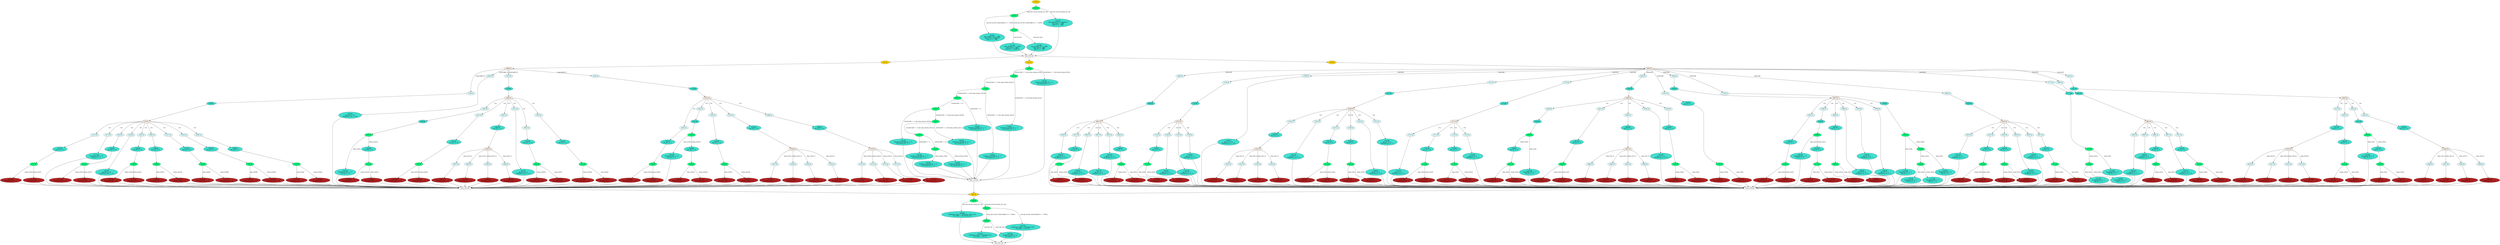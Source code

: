 strict digraph "compose( ,  )" {
	node [label="\N"];
	"2646:BL"	 [ast="<pyverilog.vparser.ast.Block object at 0x7f204cf49590>",
		fillcolor=turquoise,
		label="2646:BL",
		statements="[]",
		style=filled,
		typ=Block];
	"2647:CS"	 [ast="<pyverilog.vparser.ast.CaseStatement object at 0x7f204cf543d0>",
		fillcolor=linen,
		label="2647:CS",
		statements="[]",
		style=filled,
		typ=CaseStatement];
	"2646:BL" -> "2647:CS"	 [cond="[]",
		lineno=None];
	"2687:NS"	 [ast="<pyverilog.vparser.ast.NonblockingSubstitution object at 0x7f204ced92d0>",
		fillcolor=firebrick,
		label="2687:NS
TotalZeros_G3 <= 4;",
		statements="[<pyverilog.vparser.ast.NonblockingSubstitution object at 0x7f204ced92d0>]",
		style=filled,
		typ=NonblockingSubstitution];
	"Leaf_2439:AL"	 [def_var="['len_G3', 'TotalZeros_G3']",
		label="Leaf_2439:AL"];
	"2687:NS" -> "Leaf_2439:AL"	 [cond="[]",
		lineno=None];
	"2625:CA"	 [ast="<pyverilog.vparser.ast.Case object at 0x7f204cf44790>",
		fillcolor=lightcyan,
		label="2625:CA",
		statements="[]",
		style=filled,
		typ=Case];
	"2625:BL"	 [ast="<pyverilog.vparser.ast.Block object at 0x7f204cf44950>",
		fillcolor=turquoise,
		label="2625:BL
len_G3 <= 3;
TotalZeros_G3 <= 7;",
		statements="[<pyverilog.vparser.ast.NonblockingSubstitution object at 0x7f204cf44990>, <pyverilog.vparser.ast.NonblockingSubstitution object \
at 0x7f204cf44b10>]",
		style=filled,
		typ=Block];
	"2625:CA" -> "2625:BL"	 [cond="[]",
		lineno=None];
	"2529:CA"	 [ast="<pyverilog.vparser.ast.Case object at 0x7f204cf26a90>",
		fillcolor=lightcyan,
		label="2529:CA",
		statements="[]",
		style=filled,
		typ=Case];
	"2529:BL"	 [ast="<pyverilog.vparser.ast.Block object at 0x7f204cf26c90>",
		fillcolor=turquoise,
		label="2529:BL
len_G3 <= 3;",
		statements="[<pyverilog.vparser.ast.NonblockingSubstitution object at 0x7f204cf26c10>]",
		style=filled,
		typ=Block];
	"2529:CA" -> "2529:BL"	 [cond="[]",
		lineno=None];
	"2387:NS"	 [ast="<pyverilog.vparser.ast.NonblockingSubstitution object at 0x7f204cf7e6d0>",
		fillcolor=firebrick,
		label="2387:NS
TotalZeros_LE3 <= 6;",
		statements="[<pyverilog.vparser.ast.NonblockingSubstitution object at 0x7f204cf7e6d0>]",
		style=filled,
		typ=NonblockingSubstitution];
	"Leaf_2267:AL"	 [def_var="['TotalZeros_LE3', 'len_LE3']",
		label="Leaf_2267:AL"];
	"2387:NS" -> "Leaf_2267:AL"	 [cond="[]",
		lineno=None];
	"2569:BL"	 [ast="<pyverilog.vparser.ast.Block object at 0x7f204cf35710>",
		fillcolor=turquoise,
		label="2569:BL
TotalZeros_G3 <= 5;
len_G3 <= 2;",
		statements="[<pyverilog.vparser.ast.NonblockingSubstitution object at 0x7f204cf356d0>, <pyverilog.vparser.ast.NonblockingSubstitution object \
at 0x7f204cf35850>]",
		style=filled,
		typ=Block];
	"2569:BL" -> "Leaf_2439:AL"	 [cond="[]",
		lineno=None];
	"2315:NS"	 [ast="<pyverilog.vparser.ast.NonblockingSubstitution object at 0x7f204cf65990>",
		fillcolor=firebrick,
		label="2315:NS
TotalZeros_LE3 <= 12;",
		statements="[<pyverilog.vparser.ast.NonblockingSubstitution object at 0x7f204cf65990>]",
		style=filled,
		typ=NonblockingSubstitution];
	"2315:NS" -> "Leaf_2267:AL"	 [cond="[]",
		lineno=None];
	"2541:NS"	 [ast="<pyverilog.vparser.ast.NonblockingSubstitution object at 0x7f204cf2bcd0>",
		fillcolor=firebrick,
		label="2541:NS
TotalZeros_G3 <= 6;",
		statements="[<pyverilog.vparser.ast.NonblockingSubstitution object at 0x7f204cf2bcd0>]",
		style=filled,
		typ=NonblockingSubstitution];
	"2541:NS" -> "Leaf_2439:AL"	 [cond="[]",
		lineno=None];
	"2584:NS"	 [ast="<pyverilog.vparser.ast.NonblockingSubstitution object at 0x7f204cf3a3d0>",
		fillcolor=firebrick,
		label="2584:NS
TotalZeros_G3 <= 4;",
		statements="[<pyverilog.vparser.ast.NonblockingSubstitution object at 0x7f204cf3a3d0>]",
		style=filled,
		typ=NonblockingSubstitution];
	"2584:NS" -> "Leaf_2439:AL"	 [cond="[]",
		lineno=None];
	"2275:CA"	 [ast="<pyverilog.vparser.ast.Case object at 0x7f204cf5b110>",
		fillcolor=lightcyan,
		label="2275:CA",
		statements="[]",
		style=filled,
		typ=Case];
	"2275:BL"	 [ast="<pyverilog.vparser.ast.Block object at 0x7f204cf5b310>",
		fillcolor=turquoise,
		label="2275:BL
len_LE3 <= 3;",
		statements="[<pyverilog.vparser.ast.NonblockingSubstitution object at 0x7f204cf5b290>]",
		style=filled,
		typ=Block];
	"2275:CA" -> "2275:BL"	 [cond="[]",
		lineno=None];
	"2403:BL"	 [ast="<pyverilog.vparser.ast.Block object at 0x7f204cf834d0>",
		fillcolor=turquoise,
		label="2403:BL
len_LE3 <= 4;",
		statements="[<pyverilog.vparser.ast.NonblockingSubstitution object at 0x7f204cf83450>]",
		style=filled,
		typ=Block];
	"2405:IF"	 [ast="<pyverilog.vparser.ast.IfStatement object at 0x7f204cf83850>",
		fillcolor=springgreen,
		label="2405:IF",
		statements="[]",
		style=filled,
		typ=IfStatement];
	"2403:BL" -> "2405:IF"	 [cond="[]",
		lineno=None];
	"2659:CA"	 [ast="<pyverilog.vparser.ast.Case object at 0x7f204cf4f7d0>",
		fillcolor=lightcyan,
		label="2659:CA",
		statements="[]",
		style=filled,
		typ=Case];
	"2647:CS" -> "2659:CA"	 [cond="[]",
		label="1'b1",
		lineno=2647];
	"2671:CA"	 [ast="<pyverilog.vparser.ast.Case object at 0x7f204cf54350>",
		fillcolor=lightcyan,
		label="2671:CA",
		statements="[]",
		style=filled,
		typ=Case];
	"2647:CS" -> "2671:CA"	 [cond="[]",
		label="1'b1",
		lineno=2647];
	"2663:CA"	 [ast="<pyverilog.vparser.ast.Case object at 0x7f204cf4fbd0>",
		fillcolor=lightcyan,
		label="2663:CA",
		statements="[]",
		style=filled,
		typ=Case];
	"2647:CS" -> "2663:CA"	 [cond="[]",
		label="1'b1",
		lineno=2647];
	"2667:CA"	 [ast="<pyverilog.vparser.ast.Case object at 0x7f204cf54050>",
		fillcolor=lightcyan,
		label="2667:CA",
		statements="[]",
		style=filled,
		typ=Case];
	"2647:CS" -> "2667:CA"	 [cond="[]",
		label="1'b1",
		lineno=2647];
	"2655:CA"	 [ast="<pyverilog.vparser.ast.Case object at 0x7f204cf4f350>",
		fillcolor=lightcyan,
		label="2655:CA",
		statements="[]",
		style=filled,
		typ=Case];
	"2647:CS" -> "2655:CA"	 [cond="[]",
		label="1'b1",
		lineno=2647];
	"2648:CA"	 [ast="<pyverilog.vparser.ast.Case object at 0x7f204cf49c50>",
		fillcolor=lightcyan,
		label="2648:CA",
		statements="[]",
		style=filled,
		typ=Case];
	"2647:CS" -> "2648:CA"	 [cond="[]",
		label="1'b1",
		lineno=2647];
	"2581:CA"	 [ast="<pyverilog.vparser.ast.Case object at 0x7f204cf35d90>",
		fillcolor=lightcyan,
		label="2581:CA",
		statements="[]",
		style=filled,
		typ=Case];
	"2581:BL"	 [ast="<pyverilog.vparser.ast.Block object at 0x7f204cf3a110>",
		fillcolor=turquoise,
		label="2581:BL
len_G3 <= 3;",
		statements="[<pyverilog.vparser.ast.NonblockingSubstitution object at 0x7f204cf3a090>]",
		style=filled,
		typ=Block];
	"2581:CA" -> "2581:BL"	 [cond="[]",
		lineno=None];
	"2712:CA"	 [ast="<pyverilog.vparser.ast.Case object at 0x7f204cede790>",
		fillcolor=lightcyan,
		label="2712:CA",
		statements="[]",
		style=filled,
		typ=Case];
	"2712:BL"	 [ast="<pyverilog.vparser.ast.Block object at 0x7f204cede9d0>",
		fillcolor=turquoise,
		label="2712:BL
len_G3 <= 1;
TotalZeros_G3 <= 4;",
		statements="[<pyverilog.vparser.ast.NonblockingSubstitution object at 0x7f204cede910>, <pyverilog.vparser.ast.NonblockingSubstitution object \
at 0x7f204cedead0>]",
		style=filled,
		typ=Block];
	"2712:CA" -> "2712:BL"	 [cond="[]",
		lineno=None];
	"2605:NS"	 [ast="<pyverilog.vparser.ast.NonblockingSubstitution object at 0x7f204cf3f850>",
		fillcolor=firebrick,
		label="2605:NS
TotalZeros_G3 <= 9;",
		statements="[<pyverilog.vparser.ast.NonblockingSubstitution object at 0x7f204cf3f850>]",
		style=filled,
		typ=NonblockingSubstitution];
	"2605:NS" -> "Leaf_2439:AL"	 [cond="[]",
		lineno=None];
	"2337:CA"	 [ast="<pyverilog.vparser.ast.Case object at 0x7f204cf6bf50>",
		fillcolor=lightcyan,
		label="2337:CA",
		statements="[]",
		style=filled,
		typ=Case];
	"2337:NS"	 [ast="<pyverilog.vparser.ast.NonblockingSubstitution object at 0x7f204cf6f090>",
		fillcolor=firebrick,
		label="2337:NS
TotalZeros_LE3 <= 2;",
		statements="[<pyverilog.vparser.ast.NonblockingSubstitution object at 0x7f204cf6f090>]",
		style=filled,
		typ=NonblockingSubstitution];
	"2337:CA" -> "2337:NS"	 [cond="[]",
		lineno=None];
	"2808:BL"	 [ast="<pyverilog.vparser.ast.Block object at 0x7f204cef7b90>",
		fillcolor=turquoise,
		label="2808:BL
TotalZeros_comb <= TotalZeros_chroma_DC;
len_comb <= len_chroma_DC;",
		statements="[<pyverilog.vparser.ast.NonblockingSubstitution object at 0x7f204cef7b50>, <pyverilog.vparser.ast.NonblockingSubstitution object \
at 0x7f204cef7d10>]",
		style=filled,
		typ=Block];
	"Leaf_2807:AL"	 [def_var="['TotalZeros_comb', 'len_comb']",
		label="Leaf_2807:AL"];
	"2808:BL" -> "Leaf_2807:AL"	 [cond="[]",
		lineno=None];
	"2512:NS"	 [ast="<pyverilog.vparser.ast.NonblockingSubstitution object at 0x7f204cf21e90>",
		fillcolor=firebrick,
		label="2512:NS
TotalZeros_G3 <= 8;",
		statements="[<pyverilog.vparser.ast.NonblockingSubstitution object at 0x7f204cf21e90>]",
		style=filled,
		typ=NonblockingSubstitution];
	"2512:NS" -> "Leaf_2439:AL"	 [cond="[]",
		lineno=None];
	"2659:BL"	 [ast="<pyverilog.vparser.ast.Block object at 0x7f204cf4f910>",
		fillcolor=turquoise,
		label="2659:BL
len_G3 <= 3;
TotalZeros_G3 <= 5;",
		statements="[<pyverilog.vparser.ast.NonblockingSubstitution object at 0x7f204cf4f950>, <pyverilog.vparser.ast.NonblockingSubstitution object \
at 0x7f204cf4fad0>]",
		style=filled,
		typ=Block];
	"2659:CA" -> "2659:BL"	 [cond="[]",
		lineno=None];
	"2603:NS"	 [ast="<pyverilog.vparser.ast.NonblockingSubstitution object at 0x7f204cf3f690>",
		fillcolor=firebrick,
		label="2603:NS
TotalZeros_G3 <= 0;",
		statements="[<pyverilog.vparser.ast.NonblockingSubstitution object at 0x7f204cf3f690>]",
		style=filled,
		typ=NonblockingSubstitution];
	"2603:NS" -> "Leaf_2439:AL"	 [cond="[]",
		lineno=None];
	"2226:IF"	 [ast="<pyverilog.vparser.ast.IfStatement object at 0x7f204cfc7f50>",
		fillcolor=springgreen,
		label="2226:IF",
		statements="[]",
		style=filled,
		typ=IfStatement];
	"2230:IF"	 [ast="<pyverilog.vparser.ast.IfStatement object at 0x7f204cfcc690>",
		fillcolor=springgreen,
		label="2230:IF",
		statements="[]",
		style=filled,
		typ=IfStatement];
	"2226:IF" -> "2230:IF"	 [cond="['TotalCoeff', 'rbsp_chroma_DC']",
		label="!(((TotalCoeff == 1) && rbsp_chroma_DC[0]))",
		lineno=2226];
	"2226:BL"	 [ast="<pyverilog.vparser.ast.Block object at 0x7f204cfc7e90>",
		fillcolor=turquoise,
		label="2226:BL
TotalZeros_chroma_DC <= 0;
len_chroma_DC <= 1;",
		statements="[<pyverilog.vparser.ast.NonblockingSubstitution object at 0x7f204cfc7dd0>, <pyverilog.vparser.ast.NonblockingSubstitution object \
at 0x7f204cfc7f90>]",
		style=filled,
		typ=Block];
	"2226:IF" -> "2226:BL"	 [cond="['TotalCoeff', 'rbsp_chroma_DC']",
		label="((TotalCoeff == 1) && rbsp_chroma_DC[0])",
		lineno=2226];
	"2750:BL"	 [ast="<pyverilog.vparser.ast.Block object at 0x7f204cee8d10>",
		fillcolor=turquoise,
		label="2750:BL
len_G3 <= 4;",
		statements="[<pyverilog.vparser.ast.NonblockingSubstitution object at 0x7f204cee8c90>]",
		style=filled,
		typ=Block];
	"2752:IF"	 [ast="<pyverilog.vparser.ast.IfStatement object at 0x7f204ceed090>",
		fillcolor=springgreen,
		label="2752:IF",
		statements="[]",
		style=filled,
		typ=IfStatement];
	"2750:BL" -> "2752:IF"	 [cond="[]",
		lineno=None];
	"2523:NS"	 [ast="<pyverilog.vparser.ast.NonblockingSubstitution object at 0x7f204cf26910>",
		fillcolor=firebrick,
		label="2523:NS
TotalZeros_G3 <= 11;",
		statements="[<pyverilog.vparser.ast.NonblockingSubstitution object at 0x7f204cf26910>]",
		style=filled,
		typ=NonblockingSubstitution];
	"2523:NS" -> "Leaf_2439:AL"	 [cond="[]",
		lineno=None];
	"2465:BL"	 [ast="<pyverilog.vparser.ast.Block object at 0x7f204cf92c50>",
		fillcolor=turquoise,
		label="2465:BL
len_G3 <= 4;",
		statements="[<pyverilog.vparser.ast.NonblockingSubstitution object at 0x7f204cf92bd0>]",
		style=filled,
		typ=Block];
	"2467:IF"	 [ast="<pyverilog.vparser.ast.IfStatement object at 0x7f204cf92fd0>",
		fillcolor=springgreen,
		label="2467:IF",
		statements="[]",
		style=filled,
		typ=IfStatement];
	"2465:BL" -> "2467:IF"	 [cond="[]",
		lineno=None];
	"2637:CA"	 [ast="<pyverilog.vparser.ast.Case object at 0x7f204cf49390>",
		fillcolor=lightcyan,
		label="2637:CA",
		statements="[]",
		style=filled,
		typ=Case];
	"2637:BL"	 [ast="<pyverilog.vparser.ast.Block object at 0x7f204cf49650>",
		fillcolor=turquoise,
		label="2637:BL
len_G3 <= 6;",
		statements="[<pyverilog.vparser.ast.NonblockingSubstitution object at 0x7f204cf495d0>]",
		style=filled,
		typ=Block];
	"2637:CA" -> "2637:BL"	 [cond="[]",
		lineno=None];
	"2291:IF"	 [ast="<pyverilog.vparser.ast.IfStatement object at 0x7f204cf60410>",
		fillcolor=springgreen,
		label="2291:IF",
		statements="[]",
		style=filled,
		typ=IfStatement];
	"2292:NS"	 [ast="<pyverilog.vparser.ast.NonblockingSubstitution object at 0x7f204cf60350>",
		fillcolor=firebrick,
		label="2292:NS
TotalZeros_LE3 <= 5;",
		statements="[<pyverilog.vparser.ast.NonblockingSubstitution object at 0x7f204cf60350>]",
		style=filled,
		typ=NonblockingSubstitution];
	"2291:IF" -> "2292:NS"	 [cond="['rbsp_LE3']",
		label="rbsp_LE3[4]",
		lineno=2291];
	"2294:NS"	 [ast="<pyverilog.vparser.ast.NonblockingSubstitution object at 0x7f204cf60510>",
		fillcolor=firebrick,
		label="2294:NS
TotalZeros_LE3 <= 6;",
		statements="[<pyverilog.vparser.ast.NonblockingSubstitution object at 0x7f204cf60510>]",
		style=filled,
		typ=NonblockingSubstitution];
	"2291:IF" -> "2294:NS"	 [cond="['rbsp_LE3']",
		label="!(rbsp_LE3[4])",
		lineno=2291];
	"2706:NS"	 [ast="<pyverilog.vparser.ast.NonblockingSubstitution object at 0x7f204cede5d0>",
		fillcolor=firebrick,
		label="2706:NS
TotalZeros_G3 <= 1;",
		statements="[<pyverilog.vparser.ast.NonblockingSubstitution object at 0x7f204cede5d0>]",
		style=filled,
		typ=NonblockingSubstitution];
	"2706:NS" -> "Leaf_2439:AL"	 [cond="[]",
		lineno=None];
	"2361:CA"	 [ast="<pyverilog.vparser.ast.Case object at 0x7f204cf75510>",
		fillcolor=lightcyan,
		label="2361:CA",
		statements="[]",
		style=filled,
		typ=Case];
	"2361:BL"	 [ast="<pyverilog.vparser.ast.Block object at 0x7f204cf75790>",
		fillcolor=turquoise,
		label="2361:BL
len_LE3 <= 5;",
		statements="[<pyverilog.vparser.ast.NonblockingSubstitution object at 0x7f204cf75710>]",
		style=filled,
		typ=Block];
	"2361:CA" -> "2361:BL"	 [cond="[]",
		lineno=None];
	"2374:CA"	 [ast="<pyverilog.vparser.ast.Case object at 0x7f204cf79750>",
		fillcolor=lightcyan,
		label="2374:CA",
		statements="[]",
		style=filled,
		typ=Case];
	"2374:NS"	 [ast="<pyverilog.vparser.ast.NonblockingSubstitution object at 0x7f204cf79850>",
		fillcolor=firebrick,
		label="2374:NS
TotalZeros_LE3 <= 14;",
		statements="[<pyverilog.vparser.ast.NonblockingSubstitution object at 0x7f204cf79850>]",
		style=filled,
		typ=NonblockingSubstitution];
	"2374:CA" -> "2374:NS"	 [cond="[]",
		lineno=None];
	"2494:CA"	 [ast="<pyverilog.vparser.ast.Case object at 0x7f204cf1ccd0>",
		fillcolor=lightcyan,
		label="2494:CA",
		statements="[]",
		style=filled,
		typ=Case];
	"2494:BL"	 [ast="<pyverilog.vparser.ast.Block object at 0x7f204cf1cd50>",
		fillcolor=turquoise,
		label="2494:BL",
		statements="[]",
		style=filled,
		typ=Block];
	"2494:CA" -> "2494:BL"	 [cond="[]",
		lineno=None];
	"2453:BL"	 [ast="<pyverilog.vparser.ast.Block object at 0x7f204cf92310>",
		fillcolor=turquoise,
		label="2453:BL
TotalZeros_G3 <= 8;
len_G3 <= 3;",
		statements="[<pyverilog.vparser.ast.NonblockingSubstitution object at 0x7f204cf922d0>, <pyverilog.vparser.ast.NonblockingSubstitution object \
at 0x7f204cf92450>]",
		style=filled,
		typ=Block];
	"2453:BL" -> "Leaf_2439:AL"	 [cond="[]",
		lineno=None];
	"2400:NS"	 [ast="<pyverilog.vparser.ast.NonblockingSubstitution object at 0x7f204cf83350>",
		fillcolor=firebrick,
		label="2400:NS
TotalZeros_LE3 <= 4;",
		statements="[<pyverilog.vparser.ast.NonblockingSubstitution object at 0x7f204cf83350>]",
		style=filled,
		typ=NonblockingSubstitution];
	"2400:NS" -> "Leaf_2267:AL"	 [cond="[]",
		lineno=None];
	"2269:CA"	 [ast="<pyverilog.vparser.ast.Case object at 0x7f204cfd1810>",
		fillcolor=lightcyan,
		label="2269:CA",
		statements="[]",
		style=filled,
		typ=Case];
	"2269:BL"	 [ast="<pyverilog.vparser.ast.Block object at 0x7f204cfd1990>",
		fillcolor=turquoise,
		label="2269:BL",
		statements="[]",
		style=filled,
		typ=Block];
	"2269:CA" -> "2269:BL"	 [cond="[]",
		lineno=None];
	"2267:AL"	 [ast="<pyverilog.vparser.ast.Always object at 0x7f204cfccc10>",
		clk_sens=False,
		fillcolor=gold,
		label="2267:AL",
		sens="['rbsp_LE3', 'TotalCoeff']",
		statements="[]",
		style=filled,
		typ=Always,
		use_var="['rbsp_LE3', 'TotalCoeff']"];
	"2268:CS"	 [ast="<pyverilog.vparser.ast.CaseStatement object at 0x7f204cf798d0>",
		fillcolor=linen,
		label="2268:CS",
		statements="[]",
		style=filled,
		typ=CaseStatement];
	"2267:AL" -> "2268:CS"	 [cond="[]",
		lineno=None];
	"2478:CA"	 [ast="<pyverilog.vparser.ast.Case object at 0x7f204cf18c10>",
		fillcolor=lightcyan,
		label="2478:CA",
		statements="[]",
		style=filled,
		typ=Case];
	"2478:NS"	 [ast="<pyverilog.vparser.ast.NonblockingSubstitution object at 0x7f204cf18d10>",
		fillcolor=firebrick,
		label="2478:NS
TotalZeros_G3 <= 12;",
		statements="[<pyverilog.vparser.ast.NonblockingSubstitution object at 0x7f204cf18d10>]",
		style=filled,
		typ=NonblockingSubstitution];
	"2478:CA" -> "2478:NS"	 [cond="[]",
		lineno=None];
	"2338:CA"	 [ast="<pyverilog.vparser.ast.Case object at 0x7f204cf6f1d0>",
		fillcolor=lightcyan,
		label="2338:CA",
		statements="[]",
		style=filled,
		typ=Case];
	"2338:NS"	 [ast="<pyverilog.vparser.ast.NonblockingSubstitution object at 0x7f204cf6f2d0>",
		fillcolor=firebrick,
		label="2338:NS
TotalZeros_LE3 <= 3;",
		statements="[<pyverilog.vparser.ast.NonblockingSubstitution object at 0x7f204cf6f2d0>]",
		style=filled,
		typ=NonblockingSubstitution];
	"2338:CA" -> "2338:NS"	 [cond="[]",
		lineno=None];
	"2452:BL"	 [ast="<pyverilog.vparser.ast.Block object at 0x7f204cf8cf90>",
		fillcolor=turquoise,
		label="2452:BL",
		statements="[]",
		style=filled,
		typ=Block];
	"2453:IF"	 [ast="<pyverilog.vparser.ast.IfStatement object at 0x7f204cf924d0>",
		fillcolor=springgreen,
		label="2453:IF",
		statements="[]",
		style=filled,
		typ=IfStatement];
	"2452:BL" -> "2453:IF"	 [cond="[]",
		lineno=None];
	"2412:IF"	 [ast="<pyverilog.vparser.ast.IfStatement object at 0x7f204cf83f10>",
		fillcolor=springgreen,
		label="2412:IF",
		statements="[]",
		style=filled,
		typ=IfStatement];
	"2415:NS"	 [ast="<pyverilog.vparser.ast.NonblockingSubstitution object at 0x7f204cf88050>",
		fillcolor=firebrick,
		label="2415:NS
TotalZeros_LE3 <= 10;",
		statements="[<pyverilog.vparser.ast.NonblockingSubstitution object at 0x7f204cf88050>]",
		style=filled,
		typ=NonblockingSubstitution];
	"2412:IF" -> "2415:NS"	 [cond="['rbsp_LE3']",
		label="!(rbsp_LE3[4])",
		lineno=2412];
	"2413:NS"	 [ast="<pyverilog.vparser.ast.NonblockingSubstitution object at 0x7f204cf83e50>",
		fillcolor=firebrick,
		label="2413:NS
TotalZeros_LE3 <= 9;",
		statements="[<pyverilog.vparser.ast.NonblockingSubstitution object at 0x7f204cf83e50>]",
		style=filled,
		typ=NonblockingSubstitution];
	"2412:IF" -> "2413:NS"	 [cond="['rbsp_LE3']",
		label="rbsp_LE3[4]",
		lineno=2412];
	"2778:IF"	 [ast="<pyverilog.vparser.ast.IfStatement object at 0x7f204cef26d0>",
		fillcolor=springgreen,
		label="2778:IF",
		statements="[]",
		style=filled,
		typ=IfStatement];
	"2782:IF"	 [ast="<pyverilog.vparser.ast.IfStatement object at 0x7f204cef2b90>",
		fillcolor=springgreen,
		label="2782:IF",
		statements="[]",
		style=filled,
		typ=IfStatement];
	"2778:IF" -> "2782:IF"	 [cond="['rbsp_G3']",
		label="!(rbsp_G3[0])",
		lineno=2778];
	"2778:BL"	 [ast="<pyverilog.vparser.ast.Block object at 0x7f204cef2510>",
		fillcolor=turquoise,
		label="2778:BL
TotalZeros_G3 <= 2;
len_G3 <= 1;",
		statements="[<pyverilog.vparser.ast.NonblockingSubstitution object at 0x7f204cef24d0>, <pyverilog.vparser.ast.NonblockingSubstitution object \
at 0x7f204cef2650>]",
		style=filled,
		typ=Block];
	"2778:IF" -> "2778:BL"	 [cond="['rbsp_G3']",
		label="rbsp_G3[0]",
		lineno=2778];
	"2646:CA"	 [ast="<pyverilog.vparser.ast.Case object at 0x7f204cf496d0>",
		fillcolor=lightcyan,
		label="2646:CA",
		statements="[]",
		style=filled,
		typ=Case];
	"2646:CA" -> "2646:BL"	 [cond="[]",
		lineno=None];
	"2545:BL"	 [ast="<pyverilog.vparser.ast.Block object at 0x7f204cf30050>",
		fillcolor=turquoise,
		label="2545:BL
len_G3 <= 3;
TotalZeros_G3 <= 9;",
		statements="[<pyverilog.vparser.ast.NonblockingSubstitution object at 0x7f204cf30090>, <pyverilog.vparser.ast.NonblockingSubstitution object \
at 0x7f204cf30210>]",
		style=filled,
		typ=Block];
	"2545:BL" -> "Leaf_2439:AL"	 [cond="[]",
		lineno=None];
	"2499:BL"	 [ast="<pyverilog.vparser.ast.Block object at 0x7f204cf21450>",
		fillcolor=turquoise,
		label="2499:BL
len_G3 <= 4;",
		statements="[<pyverilog.vparser.ast.NonblockingSubstitution object at 0x7f204cf213d0>]",
		style=filled,
		typ=Block];
	"2501:IF"	 [ast="<pyverilog.vparser.ast.IfStatement object at 0x7f204cf21790>",
		fillcolor=springgreen,
		label="2501:IF",
		statements="[]",
		style=filled,
		typ=IfStatement];
	"2499:BL" -> "2501:IF"	 [cond="[]",
		lineno=None];
	"2816:IF"	 [ast="<pyverilog.vparser.ast.IfStatement object at 0x7f204cefb990>",
		fillcolor=springgreen,
		label="2816:IF",
		statements="[]",
		style=filled,
		typ=IfStatement];
	"2816:BL"	 [ast="<pyverilog.vparser.ast.Block object at 0x7f204cefb790>",
		fillcolor=turquoise,
		label="2816:BL
TotalZeros_comb <= TotalZeros_G3;
len_comb <= len_G3;",
		statements="[<pyverilog.vparser.ast.NonblockingSubstitution object at 0x7f204cefb7d0>, <pyverilog.vparser.ast.NonblockingSubstitution object \
at 0x7f204cefb910>]",
		style=filled,
		typ=Block];
	"2816:IF" -> "2816:BL"	 [cond="['ena', 'sel']",
		label="(ena && sel)",
		lineno=2816];
	"2820:BL"	 [ast="<pyverilog.vparser.ast.Block object at 0x7f204cefbad0>",
		fillcolor=turquoise,
		label="2820:BL
TotalZeros_comb <= 0;
len_comb <= 0;",
		statements="[<pyverilog.vparser.ast.NonblockingSubstitution object at 0x7f204cefbb10>, <pyverilog.vparser.ast.NonblockingSubstitution object \
at 0x7f204cefbc50>]",
		style=filled,
		typ=Block];
	"2816:IF" -> "2820:BL"	 [cond="['ena', 'sel']",
		label="!((ena && sel))",
		lineno=2816];
	"2380:CS"	 [ast="<pyverilog.vparser.ast.CaseStatement object at 0x7f204cf88410>",
		fillcolor=linen,
		label="2380:CS",
		statements="[]",
		style=filled,
		typ=CaseStatement];
	"2390:CA"	 [ast="<pyverilog.vparser.ast.Case object at 0x7f204cf7e790>",
		fillcolor=lightcyan,
		label="2390:CA",
		statements="[]",
		style=filled,
		typ=Case];
	"2380:CS" -> "2390:CA"	 [cond="[]",
		label="1'b1",
		lineno=2380];
	"2421:CA"	 [ast="<pyverilog.vparser.ast.Case object at 0x7f204cf88390>",
		fillcolor=lightcyan,
		label="2421:CA",
		statements="[]",
		style=filled,
		typ=Case];
	"2380:CS" -> "2421:CA"	 [cond="[]",
		label="1'b1",
		lineno=2380];
	"2381:CA"	 [ast="<pyverilog.vparser.ast.Case object at 0x7f204cf79a10>",
		fillcolor=lightcyan,
		label="2381:CA",
		statements="[]",
		style=filled,
		typ=Case];
	"2380:CS" -> "2381:CA"	 [cond="[]",
		label="1'b1",
		lineno=2380];
	"2417:CA"	 [ast="<pyverilog.vparser.ast.Case object at 0x7f204cf880d0>",
		fillcolor=lightcyan,
		label="2417:CA",
		statements="[]",
		style=filled,
		typ=Case];
	"2380:CS" -> "2417:CA"	 [cond="[]",
		label="1'b1",
		lineno=2380];
	"2403:CA"	 [ast="<pyverilog.vparser.ast.Case object at 0x7f204cf7ee10>",
		fillcolor=lightcyan,
		label="2403:CA",
		statements="[]",
		style=filled,
		typ=Case];
	"2380:CS" -> "2403:CA"	 [cond="[]",
		label="1'b1",
		lineno=2380];
	"2410:CA"	 [ast="<pyverilog.vparser.ast.Case object at 0x7f204cf83910>",
		fillcolor=lightcyan,
		label="2410:CA",
		statements="[]",
		style=filled,
		typ=Case];
	"2380:CS" -> "2410:CA"	 [cond="[]",
		label="1'b1",
		lineno=2380];
	"2671:BL"	 [ast="<pyverilog.vparser.ast.Block object at 0x7f204cf54610>",
		fillcolor=turquoise,
		label="2671:BL
len_G3 <= 6;",
		statements="[<pyverilog.vparser.ast.NonblockingSubstitution object at 0x7f204cf54590>]",
		style=filled,
		typ=Block];
	"2671:CA" -> "2671:BL"	 [cond="[]",
		lineno=None];
	"2693:BL"	 [ast="<pyverilog.vparser.ast.Block object at 0x7f204ced98d0>",
		fillcolor=turquoise,
		label="2693:BL
len_G3 <= 3;
TotalZeros_G3 <= 2;",
		statements="[<pyverilog.vparser.ast.NonblockingSubstitution object at 0x7f204ced9910>, <pyverilog.vparser.ast.NonblockingSubstitution object \
at 0x7f204ced9a90>]",
		style=filled,
		typ=Block];
	"2693:BL" -> "Leaf_2439:AL"	 [cond="[]",
		lineno=None];
	"2760:BL"	 [ast="<pyverilog.vparser.ast.Block object at 0x7f204ceed490>",
		fillcolor=turquoise,
		label="2760:BL
TotalZeros_G3 <= 2;
len_G3 <= 1;",
		statements="[<pyverilog.vparser.ast.NonblockingSubstitution object at 0x7f204ceed450>, <pyverilog.vparser.ast.NonblockingSubstitution object \
at 0x7f204ceed5d0>]",
		style=filled,
		typ=Block];
	"2760:BL" -> "Leaf_2439:AL"	 [cond="[]",
		lineno=None];
	"2250:BL"	 [ast="<pyverilog.vparser.ast.Block object at 0x7f204cf56190>",
		fillcolor=turquoise,
		label="2250:BL
TotalZeros_chroma_DC <= 2;
len_chroma_DC <= 2;",
		statements="[<pyverilog.vparser.ast.NonblockingSubstitution object at 0x7f204cf561d0>, <pyverilog.vparser.ast.NonblockingSubstitution object \
at 0x7f204cf56350>]",
		style=filled,
		typ=Block];
	"Leaf_2225:AL"	 [def_var="['TotalZeros_chroma_DC', 'len_chroma_DC']",
		label="Leaf_2225:AL"];
	"2250:BL" -> "Leaf_2225:AL"	 [cond="[]",
		lineno=None];
	"2659:BL" -> "Leaf_2439:AL"	 [cond="[]",
		lineno=None];
	"2653:NS"	 [ast="<pyverilog.vparser.ast.NonblockingSubstitution object at 0x7f204cf4f310>",
		fillcolor=firebrick,
		label="2653:NS
TotalZeros_G3 <= 4;",
		statements="[<pyverilog.vparser.ast.NonblockingSubstitution object at 0x7f204cf4f310>]",
		style=filled,
		typ=NonblockingSubstitution];
	"2653:NS" -> "Leaf_2439:AL"	 [cond="[]",
		lineno=None];
	"2618:CA"	 [ast="<pyverilog.vparser.ast.Case object at 0x7f204cf44110>",
		fillcolor=lightcyan,
		label="2618:CA",
		statements="[]",
		style=filled,
		typ=Case];
	"2618:BL"	 [ast="<pyverilog.vparser.ast.Block object at 0x7f204cf44350>",
		fillcolor=turquoise,
		label="2618:BL
len_G3 <= 3;",
		statements="[<pyverilog.vparser.ast.NonblockingSubstitution object at 0x7f204cf442d0>]",
		style=filled,
		typ=Block];
	"2618:CA" -> "2618:BL"	 [cond="[]",
		lineno=None];
	"2299:NS"	 [ast="<pyverilog.vparser.ast.NonblockingSubstitution object at 0x7f204cf60a10>",
		fillcolor=firebrick,
		label="2299:NS
TotalZeros_LE3 <= 7;",
		statements="[<pyverilog.vparser.ast.NonblockingSubstitution object at 0x7f204cf60a10>]",
		style=filled,
		typ=NonblockingSubstitution];
	"2299:NS" -> "Leaf_2267:AL"	 [cond="[]",
		lineno=None];
	"2488:CA"	 [ast="<pyverilog.vparser.ast.Case object at 0x7f204cf1c450>",
		fillcolor=lightcyan,
		label="2488:CA",
		statements="[]",
		style=filled,
		typ=Case];
	"2488:NS"	 [ast="<pyverilog.vparser.ast.NonblockingSubstitution object at 0x7f204cf1c550>",
		fillcolor=firebrick,
		label="2488:NS
TotalZeros_G3 <= 3;",
		statements="[<pyverilog.vparser.ast.NonblockingSubstitution object at 0x7f204cf1c550>]",
		style=filled,
		typ=NonblockingSubstitution];
	"2488:CA" -> "2488:NS"	 [cond="[]",
		lineno=None];
	"2520:IF"	 [ast="<pyverilog.vparser.ast.IfStatement object at 0x7f204cf26810>",
		fillcolor=springgreen,
		label="2520:IF",
		statements="[]",
		style=filled,
		typ=IfStatement];
	"2520:IF" -> "2523:NS"	 [cond="['rbsp_G3']",
		label="!(rbsp_G3[4])",
		lineno=2520];
	"2521:NS"	 [ast="<pyverilog.vparser.ast.NonblockingSubstitution object at 0x7f204cf26750>",
		fillcolor=firebrick,
		label="2521:NS
TotalZeros_G3 <= 9;",
		statements="[<pyverilog.vparser.ast.NonblockingSubstitution object at 0x7f204cf26750>]",
		style=filled,
		typ=NonblockingSubstitution];
	"2520:IF" -> "2521:NS"	 [cond="['rbsp_G3']",
		label="rbsp_G3[4]",
		lineno=2520];
	"2490:CA"	 [ast="<pyverilog.vparser.ast.Case object at 0x7f204cf1c8d0>",
		fillcolor=lightcyan,
		label="2490:CA",
		statements="[]",
		style=filled,
		typ=Case];
	"2490:NS"	 [ast="<pyverilog.vparser.ast.NonblockingSubstitution object at 0x7f204cf1c9d0>",
		fillcolor=firebrick,
		label="2490:NS
TotalZeros_G3 <= 5;",
		statements="[<pyverilog.vparser.ast.NonblockingSubstitution object at 0x7f204cf1c9d0>]",
		style=filled,
		typ=NonblockingSubstitution];
	"2490:CA" -> "2490:NS"	 [cond="[]",
		lineno=None];
	"2271:CA"	 [ast="<pyverilog.vparser.ast.Case object at 0x7f204cf56c90>",
		fillcolor=lightcyan,
		label="2271:CA",
		statements="[]",
		style=filled,
		typ=Case];
	"2271:BL"	 [ast="<pyverilog.vparser.ast.Block object at 0x7f204cf56e50>",
		fillcolor=turquoise,
		label="2271:BL
TotalZeros_LE3 <= 0;
len_LE3 <= 1;",
		statements="[<pyverilog.vparser.ast.NonblockingSubstitution object at 0x7f204cf56e10>, <pyverilog.vparser.ast.NonblockingSubstitution object \
at 0x7f204cf56f90>]",
		style=filled,
		typ=Block];
	"2271:CA" -> "2271:BL"	 [cond="[]",
		lineno=None];
	"2816:BL" -> "Leaf_2807:AL"	 [cond="[]",
		lineno=None];
	"2514:BL"	 [ast="<pyverilog.vparser.ast.Block object at 0x7f204cf26150>",
		fillcolor=turquoise,
		label="2514:BL
len_G3 <= 4;
TotalZeros_G3 <= 10;",
		statements="[<pyverilog.vparser.ast.NonblockingSubstitution object at 0x7f204cf26090>, <pyverilog.vparser.ast.NonblockingSubstitution object \
at 0x7f204cf26250>]",
		style=filled,
		typ=Block];
	"2514:BL" -> "Leaf_2439:AL"	 [cond="[]",
		lineno=None];
	"2242:IF"	 [ast="<pyverilog.vparser.ast.IfStatement object at 0x7f204cfd1850>",
		fillcolor=springgreen,
		label="2242:IF",
		statements="[]",
		style=filled,
		typ=IfStatement];
	"2242:BL"	 [ast="<pyverilog.vparser.ast.Block object at 0x7f204cfd1610>",
		fillcolor=turquoise,
		label="2242:BL
TotalZeros_chroma_DC <= 0;
len_chroma_DC <= 1;",
		statements="[<pyverilog.vparser.ast.NonblockingSubstitution object at 0x7f204cfd1650>, <pyverilog.vparser.ast.NonblockingSubstitution object \
at 0x7f204cfd17d0>]",
		style=filled,
		typ=Block];
	"2242:IF" -> "2242:BL"	 [cond="['TotalCoeff', 'rbsp_chroma_DC']",
		label="((TotalCoeff == 2) && rbsp_chroma_DC[0])",
		lineno=2242];
	"2246:IF"	 [ast="<pyverilog.vparser.ast.IfStatement object at 0x7f204cfd1e90>",
		fillcolor=springgreen,
		label="2246:IF",
		statements="[]",
		style=filled,
		typ=IfStatement];
	"2242:IF" -> "2246:IF"	 [cond="['TotalCoeff', 'rbsp_chroma_DC']",
		label="!(((TotalCoeff == 2) && rbsp_chroma_DC[0]))",
		lineno=2242];
	"2736:CA"	 [ast="<pyverilog.vparser.ast.Case object at 0x7f204cee3910>",
		fillcolor=lightcyan,
		label="2736:CA",
		statements="[]",
		style=filled,
		typ=Case];
	"2736:BL"	 [ast="<pyverilog.vparser.ast.Block object at 0x7f204cee37d0>",
		fillcolor=turquoise,
		label="2736:BL",
		statements="[]",
		style=filled,
		typ=Block];
	"2736:CA" -> "2736:BL"	 [cond="[]",
		lineno=None];
	"2737:CS"	 [ast="<pyverilog.vparser.ast.CaseStatement object at 0x7f204cee8ad0>",
		fillcolor=linen,
		label="2737:CS",
		statements="[]",
		style=filled,
		typ=CaseStatement];
	"2750:CA"	 [ast="<pyverilog.vparser.ast.Case object at 0x7f204cee8a50>",
		fillcolor=lightcyan,
		label="2750:CA",
		statements="[]",
		style=filled,
		typ=Case];
	"2737:CS" -> "2750:CA"	 [cond="[]",
		label="1'b1",
		lineno=2737];
	"2746:CA"	 [ast="<pyverilog.vparser.ast.Case object at 0x7f204cee8790>",
		fillcolor=lightcyan,
		label="2746:CA",
		statements="[]",
		style=filled,
		typ=Case];
	"2737:CS" -> "2746:CA"	 [cond="[]",
		label="1'b1",
		lineno=2737];
	"2742:CA"	 [ast="<pyverilog.vparser.ast.Case object at 0x7f204cee8350>",
		fillcolor=lightcyan,
		label="2742:CA",
		statements="[]",
		style=filled,
		typ=Case];
	"2737:CS" -> "2742:CA"	 [cond="[]",
		label="1'b1",
		lineno=2737];
	"2738:CA"	 [ast="<pyverilog.vparser.ast.Case object at 0x7f204cee3e90>",
		fillcolor=lightcyan,
		label="2738:CA",
		statements="[]",
		style=filled,
		typ=Case];
	"2737:CS" -> "2738:CA"	 [cond="[]",
		label="1'b1",
		lineno=2737];
	"2336:CA"	 [ast="<pyverilog.vparser.ast.Case object at 0x7f204cf6bd50>",
		fillcolor=lightcyan,
		label="2336:CA",
		statements="[]",
		style=filled,
		typ=Case];
	"2336:NS"	 [ast="<pyverilog.vparser.ast.NonblockingSubstitution object at 0x7f204cf6be50>",
		fillcolor=firebrick,
		label="2336:NS
TotalZeros_LE3 <= 1;",
		statements="[<pyverilog.vparser.ast.NonblockingSubstitution object at 0x7f204cf6be50>]",
		style=filled,
		typ=NonblockingSubstitution];
	"2336:CA" -> "2336:NS"	 [cond="[]",
		lineno=None];
	"2211:BL"	 [ast="<pyverilog.vparser.ast.Block object at 0x7f204cfc7410>",
		fillcolor=turquoise,
		label="2211:BL
rbsp_chroma_DC <= 'hffff;
rbsp_LE3 <= 'hffff;
rbsp_G3 <= rbsp[0:5];",
		statements="[<pyverilog.vparser.ast.NonblockingSubstitution object at 0x7f204cfc7310>, <pyverilog.vparser.ast.NonblockingSubstitution object \
at 0x7f204cfc7450>, <pyverilog.vparser.ast.NonblockingSubstitution object at 0x7f204cfc7610>]",
		style=filled,
		typ=Block];
	"Leaf_2200:AL"	 [def_var="['rbsp_chroma_DC', 'rbsp_LE3', 'rbsp_G3']",
		label="Leaf_2200:AL"];
	"2211:BL" -> "Leaf_2200:AL"	 [cond="[]",
		lineno=None];
	"2553:BL"	 [ast="<pyverilog.vparser.ast.Block object at 0x7f204cf30990>",
		fillcolor=turquoise,
		label="2553:BL
len_G3 <= 5;
TotalZeros_G3 <= 1;",
		statements="[<pyverilog.vparser.ast.NonblockingSubstitution object at 0x7f204cf308d0>, <pyverilog.vparser.ast.NonblockingSubstitution object \
at 0x7f204cf30a90>]",
		style=filled,
		typ=Block];
	"2553:BL" -> "Leaf_2439:AL"	 [cond="[]",
		lineno=None];
	"2491:NS"	 [ast="<pyverilog.vparser.ast.NonblockingSubstitution object at 0x7f204cf1cc10>",
		fillcolor=firebrick,
		label="2491:NS
TotalZeros_G3 <= 6;",
		statements="[<pyverilog.vparser.ast.NonblockingSubstitution object at 0x7f204cf1cc10>]",
		style=filled,
		typ=NonblockingSubstitution];
	"2491:NS" -> "Leaf_2439:AL"	 [cond="[]",
		lineno=None];
	"2764:IF"	 [ast="<pyverilog.vparser.ast.IfStatement object at 0x7f204ceedb10>",
		fillcolor=springgreen,
		label="2764:IF",
		statements="[]",
		style=filled,
		typ=IfStatement];
	"2768:IF"	 [ast="<pyverilog.vparser.ast.IfStatement object at 0x7f204ceedfd0>",
		fillcolor=springgreen,
		label="2768:IF",
		statements="[]",
		style=filled,
		typ=IfStatement];
	"2764:IF" -> "2768:IF"	 [cond="['rbsp_G3']",
		label="!(rbsp_G3[1])",
		lineno=2764];
	"2764:BL"	 [ast="<pyverilog.vparser.ast.Block object at 0x7f204ceed910>",
		fillcolor=turquoise,
		label="2764:BL
TotalZeros_G3 <= 3;
len_G3 <= 2;",
		statements="[<pyverilog.vparser.ast.NonblockingSubstitution object at 0x7f204ceed950>, <pyverilog.vparser.ast.NonblockingSubstitution object \
at 0x7f204ceeda90>]",
		style=filled,
		typ=Block];
	"2764:IF" -> "2764:BL"	 [cond="['rbsp_G3']",
		label="rbsp_G3[1]",
		lineno=2764];
	"2674:NS"	 [ast="<pyverilog.vparser.ast.NonblockingSubstitution object at 0x7f204cf54890>",
		fillcolor=firebrick,
		label="2674:NS
TotalZeros_G3 <= 0;",
		statements="[<pyverilog.vparser.ast.NonblockingSubstitution object at 0x7f204cf54890>]",
		style=filled,
		typ=NonblockingSubstitution];
	"2674:NS" -> "Leaf_2439:AL"	 [cond="[]",
		lineno=None];
	"2768:BL"	 [ast="<pyverilog.vparser.ast.Block object at 0x7f204ceeddd0>",
		fillcolor=turquoise,
		label="2768:BL
TotalZeros_G3 <= 1;
len_G3 <= 3;",
		statements="[<pyverilog.vparser.ast.NonblockingSubstitution object at 0x7f204ceede10>, <pyverilog.vparser.ast.NonblockingSubstitution object \
at 0x7f204ceedf50>]",
		style=filled,
		typ=Block];
	"2768:IF" -> "2768:BL"	 [cond="['rbsp_G3']",
		label="rbsp_G3[2]",
		lineno=2768];
	"2772:BL"	 [ast="<pyverilog.vparser.ast.Block object at 0x7f204cef2150>",
		fillcolor=turquoise,
		label="2772:BL
TotalZeros_G3 <= 0;
len_G3 <= 3;",
		statements="[<pyverilog.vparser.ast.NonblockingSubstitution object at 0x7f204cef2190>, <pyverilog.vparser.ast.NonblockingSubstitution object \
at 0x7f204cef22d0>]",
		style=filled,
		typ=Block];
	"2768:IF" -> "2772:BL"	 [cond="['rbsp_G3']",
		label="!(rbsp_G3[2])",
		lineno=2768];
	"2390:BL"	 [ast="<pyverilog.vparser.ast.Block object at 0x7f204cf7e810>",
		fillcolor=turquoise,
		label="2390:BL",
		statements="[]",
		style=filled,
		typ=Block];
	"2391:IF"	 [ast="<pyverilog.vparser.ast.IfStatement object at 0x7f204cf7ed10>",
		fillcolor=springgreen,
		label="2391:IF",
		statements="[]",
		style=filled,
		typ=IfStatement];
	"2390:BL" -> "2391:IF"	 [cond="[]",
		lineno=None];
	"2569:IF"	 [ast="<pyverilog.vparser.ast.IfStatement object at 0x7f204cf358d0>",
		fillcolor=springgreen,
		label="2569:IF",
		statements="[]",
		style=filled,
		typ=IfStatement];
	"2569:IF" -> "2569:BL"	 [cond="['rbsp_G3']",
		label="rbsp_G3[1]",
		lineno=2569];
	"2573:BL"	 [ast="<pyverilog.vparser.ast.Block object at 0x7f204cf35a90>",
		fillcolor=turquoise,
		label="2573:BL
len_G3 <= 3;",
		statements="[<pyverilog.vparser.ast.NonblockingSubstitution object at 0x7f204cf35a10>]",
		style=filled,
		typ=Block];
	"2569:IF" -> "2573:BL"	 [cond="['rbsp_G3']",
		label="!(rbsp_G3[1])",
		lineno=2569];
	"2341:CA"	 [ast="<pyverilog.vparser.ast.Case object at 0x7f204cf6f390>",
		fillcolor=lightcyan,
		label="2341:CA",
		statements="[]",
		style=filled,
		typ=Case];
	"2341:BL"	 [ast="<pyverilog.vparser.ast.Block object at 0x7f204cf6f410>",
		fillcolor=turquoise,
		label="2341:BL",
		statements="[]",
		style=filled,
		typ=Block];
	"2341:CA" -> "2341:BL"	 [cond="[]",
		lineno=None];
	"2798:CA"	 [ast="<pyverilog.vparser.ast.Case object at 0x7f204cef74d0>",
		fillcolor=lightcyan,
		label="2798:CA",
		statements="[]",
		style=filled,
		typ=Case];
	"2798:BL"	 [ast="<pyverilog.vparser.ast.Block object at 0x7f204cef7550>",
		fillcolor=turquoise,
		label="2798:BL
len_G3 <= 'bx;
TotalZeros_G3 <= 'bx;",
		statements="[<pyverilog.vparser.ast.NonblockingSubstitution object at 0x7f204cef7590>, <pyverilog.vparser.ast.NonblockingSubstitution object \
at 0x7f204cef7710>]",
		style=filled,
		typ=Block];
	"2798:CA" -> "2798:BL"	 [cond="[]",
		lineno=None];
	"2310:CA"	 [ast="<pyverilog.vparser.ast.Case object at 0x7f204cf65290>",
		fillcolor=lightcyan,
		label="2310:CA",
		statements="[]",
		style=filled,
		typ=Case];
	"2310:BL"	 [ast="<pyverilog.vparser.ast.Block object at 0x7f204cf65510>",
		fillcolor=turquoise,
		label="2310:BL
len_LE3 <= 8;",
		statements="[<pyverilog.vparser.ast.NonblockingSubstitution object at 0x7f204cf65490>]",
		style=filled,
		typ=Block];
	"2310:CA" -> "2310:BL"	 [cond="[]",
		lineno=None];
	"2424:NS"	 [ast="<pyverilog.vparser.ast.NonblockingSubstitution object at 0x7f204cf888d0>",
		fillcolor=firebrick,
		label="2424:NS
TotalZeros_LE3 <= 11;",
		statements="[<pyverilog.vparser.ast.NonblockingSubstitution object at 0x7f204cf888d0>]",
		style=filled,
		typ=NonblockingSubstitution];
	"2424:NS" -> "Leaf_2267:AL"	 [cond="[]",
		lineno=None];
	"2354:BL"	 [ast="<pyverilog.vparser.ast.Block object at 0x7f204cf750d0>",
		fillcolor=turquoise,
		label="2354:BL
len_LE3 <= 4;",
		statements="[<pyverilog.vparser.ast.NonblockingSubstitution object at 0x7f204cf75050>]",
		style=filled,
		typ=Block];
	"2356:IF"	 [ast="<pyverilog.vparser.ast.IfStatement object at 0x7f204cf75450>",
		fillcolor=springgreen,
		label="2356:IF",
		statements="[]",
		style=filled,
		typ=IfStatement];
	"2354:BL" -> "2356:IF"	 [cond="[]",
		lineno=None];
	"Leaf_2200:AL" -> "2267:AL";
	"2225:AL"	 [ast="<pyverilog.vparser.ast.Always object at 0x7f204cfc1f90>",
		clk_sens=False,
		fillcolor=gold,
		label="2225:AL",
		sens="[]",
		statements="[]",
		style=filled,
		typ=Always,
		use_var="['rbsp_chroma_DC', 'TotalCoeff']"];
	"Leaf_2200:AL" -> "2225:AL";
	"2439:AL"	 [ast="<pyverilog.vparser.ast.Always object at 0x7f204cf88e90>",
		clk_sens=False,
		fillcolor=gold,
		label="2439:AL",
		sens="['rbsp_G3', 'TotalCoeff']",
		statements="[]",
		style=filled,
		typ=Always,
		use_var="['rbsp_G3', 'TotalCoeff']"];
	"Leaf_2200:AL" -> "2439:AL";
	"2474:CS"	 [ast="<pyverilog.vparser.ast.CaseStatement object at 0x7f204cf18a90>",
		fillcolor=linen,
		label="2474:CS",
		statements="[]",
		style=filled,
		typ=CaseStatement];
	"2474:CS" -> "2478:CA"	 [cond="['rbsp_G3']",
		label="rbsp_G3[3:4]",
		lineno=2474];
	"2477:CA"	 [ast="<pyverilog.vparser.ast.Case object at 0x7f204cf189d0>",
		fillcolor=lightcyan,
		label="2477:CA",
		statements="[]",
		style=filled,
		typ=Case];
	"2474:CS" -> "2477:CA"	 [cond="['rbsp_G3']",
		label="rbsp_G3[3:4]",
		lineno=2474];
	"2475:CA"	 [ast="<pyverilog.vparser.ast.Case object at 0x7f204cf18550>",
		fillcolor=lightcyan,
		label="2475:CA",
		statements="[]",
		style=filled,
		typ=Case];
	"2474:CS" -> "2475:CA"	 [cond="['rbsp_G3']",
		label="rbsp_G3[3:4]",
		lineno=2474];
	"2476:CA"	 [ast="<pyverilog.vparser.ast.Case object at 0x7f204cf187d0>",
		fillcolor=lightcyan,
		label="2476:CA",
		statements="[]",
		style=filled,
		typ=Case];
	"2474:CS" -> "2476:CA"	 [cond="['rbsp_G3']",
		label="rbsp_G3[3:4]",
		lineno=2474];
	"2475:NS"	 [ast="<pyverilog.vparser.ast.NonblockingSubstitution object at 0x7f204cf18650>",
		fillcolor=firebrick,
		label="2475:NS
TotalZeros_G3 <= 0;",
		statements="[<pyverilog.vparser.ast.NonblockingSubstitution object at 0x7f204cf18650>]",
		style=filled,
		typ=NonblockingSubstitution];
	"2475:NS" -> "Leaf_2439:AL"	 [cond="[]",
		lineno=None];
	"2807:AL"	 [ast="<pyverilog.vparser.ast.Always object at 0x7f204cef77d0>",
		clk_sens=False,
		fillcolor=gold,
		label="2807:AL",
		sens="['len_LE3', 'TotalZeros_chroma_DC', 'TotalZeros_LE3', 'len_chroma_DC', 'len_G3', 'TotalZeros_G3']",
		statements="[]",
		style=filled,
		typ=Always,
		use_var="['ena', 'sel', 'len_LE3', 'TotalZeros_chroma_DC', 'TotalZeros_LE3', 'len_chroma_DC', 'len_G3', 'TotalZeros_G3', 'chroma_DC_sel', '\
TotalCoeff']"];
	"Leaf_2267:AL" -> "2807:AL";
	"2472:CA"	 [ast="<pyverilog.vparser.ast.Case object at 0x7f204cf92f90>",
		fillcolor=lightcyan,
		label="2472:CA",
		statements="[]",
		style=filled,
		typ=Case];
	"2472:BL"	 [ast="<pyverilog.vparser.ast.Block object at 0x7f204cf182d0>",
		fillcolor=turquoise,
		label="2472:BL
len_G3 <= 5;",
		statements="[<pyverilog.vparser.ast.NonblockingSubstitution object at 0x7f204cf18250>]",
		style=filled,
		typ=Block];
	"2472:CA" -> "2472:BL"	 [cond="[]",
		lineno=None];
	"2408:NS"	 [ast="<pyverilog.vparser.ast.NonblockingSubstitution object at 0x7f204cf83950>",
		fillcolor=firebrick,
		label="2408:NS
TotalZeros_LE3 <= 8;",
		statements="[<pyverilog.vparser.ast.NonblockingSubstitution object at 0x7f204cf83950>]",
		style=filled,
		typ=NonblockingSubstitution];
	"2408:NS" -> "Leaf_2267:AL"	 [cond="[]",
		lineno=None];
	"2681:CS"	 [ast="<pyverilog.vparser.ast.CaseStatement object at 0x7f204ced9f10>",
		fillcolor=linen,
		label="2681:CS",
		statements="[]",
		style=filled,
		typ=CaseStatement];
	"2693:CA"	 [ast="<pyverilog.vparser.ast.Case object at 0x7f204ced9790>",
		fillcolor=lightcyan,
		label="2693:CA",
		statements="[]",
		style=filled,
		typ=Case];
	"2681:CS" -> "2693:CA"	 [cond="[]",
		label="1'b1",
		lineno=2681];
	"2689:CA"	 [ast="<pyverilog.vparser.ast.Case object at 0x7f204ced9310>",
		fillcolor=lightcyan,
		label="2689:CA",
		statements="[]",
		style=filled,
		typ=Case];
	"2681:CS" -> "2689:CA"	 [cond="[]",
		label="1'b1",
		lineno=2681];
	"2682:CA"	 [ast="<pyverilog.vparser.ast.Case object at 0x7f204cf54c10>",
		fillcolor=lightcyan,
		label="2682:CA",
		statements="[]",
		style=filled,
		typ=Case];
	"2681:CS" -> "2682:CA"	 [cond="[]",
		label="1'b1",
		lineno=2681];
	"2697:CA"	 [ast="<pyverilog.vparser.ast.Case object at 0x7f204ced9b90>",
		fillcolor=lightcyan,
		label="2697:CA",
		statements="[]",
		style=filled,
		typ=Case];
	"2681:CS" -> "2697:CA"	 [cond="[]",
		label="1'b1",
		lineno=2681];
	"2701:CA"	 [ast="<pyverilog.vparser.ast.Case object at 0x7f204ced9e90>",
		fillcolor=lightcyan,
		label="2701:CA",
		statements="[]",
		style=filled,
		typ=Case];
	"2681:CS" -> "2701:CA"	 [cond="[]",
		label="1'b1",
		lineno=2681];
	"2368:BL"	 [ast="<pyverilog.vparser.ast.Block object at 0x7f204cf75dd0>",
		fillcolor=turquoise,
		label="2368:BL
len_LE3 <= 6;",
		statements="[<pyverilog.vparser.ast.NonblockingSubstitution object at 0x7f204cf75d50>]",
		style=filled,
		typ=Block];
	"2370:CS"	 [ast="<pyverilog.vparser.ast.CaseStatement object at 0x7f204cf795d0>",
		fillcolor=linen,
		label="2370:CS",
		statements="[]",
		style=filled,
		typ=CaseStatement];
	"2368:BL" -> "2370:CS"	 [cond="[]",
		lineno=None];
	"2629:CA"	 [ast="<pyverilog.vparser.ast.Case object at 0x7f204cf44c10>",
		fillcolor=lightcyan,
		label="2629:CA",
		statements="[]",
		style=filled,
		typ=Case];
	"2629:BL"	 [ast="<pyverilog.vparser.ast.Block object at 0x7f204cf44e50>",
		fillcolor=turquoise,
		label="2629:BL
len_G3 <= 4;
TotalZeros_G3 <= 1;",
		statements="[<pyverilog.vparser.ast.NonblockingSubstitution object at 0x7f204cf44d90>, <pyverilog.vparser.ast.NonblockingSubstitution object \
at 0x7f204cf44f50>]",
		style=filled,
		typ=Block];
	"2629:CA" -> "2629:BL"	 [cond="[]",
		lineno=None];
	"2206:IF"	 [ast="<pyverilog.vparser.ast.IfStatement object at 0x7f204cfc1fd0>",
		fillcolor=springgreen,
		label="2206:IF",
		statements="[]",
		style=filled,
		typ=IfStatement];
	"2206:BL"	 [ast="<pyverilog.vparser.ast.Block object at 0x7f204cfc1e50>",
		fillcolor=turquoise,
		label="2206:BL
rbsp_chroma_DC <= 'hffff;
rbsp_LE3 <= rbsp[0:8];
rbsp_G3 <= 'hffff;",
		statements="[<pyverilog.vparser.ast.NonblockingSubstitution object at 0x7f204cfc1c10>, <pyverilog.vparser.ast.NonblockingSubstitution object \
at 0x7f204cfc1dd0>, <pyverilog.vparser.ast.NonblockingSubstitution object at 0x7f204cfc1f50>]",
		style=filled,
		typ=Block];
	"2206:IF" -> "2206:BL"	 [cond="['ena', 'sel', 'TotalCoeff']",
		label="(ena && sel && (TotalCoeff[3:2] == 2'b00))",
		lineno=2206];
	"2211:IF"	 [ast="<pyverilog.vparser.ast.IfStatement object at 0x7f204cfc76d0>",
		fillcolor=springgreen,
		label="2211:IF",
		statements="[]",
		style=filled,
		typ=IfStatement];
	"2206:IF" -> "2211:IF"	 [cond="['ena', 'sel', 'TotalCoeff']",
		label="!((ena && sel && (TotalCoeff[3:2] == 2'b00)))",
		lineno=2206];
	"2477:NS"	 [ast="<pyverilog.vparser.ast.NonblockingSubstitution object at 0x7f204cf18ad0>",
		fillcolor=firebrick,
		label="2477:NS
TotalZeros_G3 <= 11;",
		statements="[<pyverilog.vparser.ast.NonblockingSubstitution object at 0x7f204cf18ad0>]",
		style=filled,
		typ=NonblockingSubstitution];
	"2477:CA" -> "2477:NS"	 [cond="[]",
		lineno=None];
	"2441:BL"	 [ast="<pyverilog.vparser.ast.Block object at 0x7f204cf88f90>",
		fillcolor=turquoise,
		label="2441:BL",
		statements="[]",
		style=filled,
		typ=Block];
	"2442:CS"	 [ast="<pyverilog.vparser.ast.CaseStatement object at 0x7f204cf92d10>",
		fillcolor=linen,
		label="2442:CS",
		statements="[]",
		style=filled,
		typ=CaseStatement];
	"2441:BL" -> "2442:CS"	 [cond="[]",
		lineno=None];
	"2623:NS"	 [ast="<pyverilog.vparser.ast.NonblockingSubstitution object at 0x7f204cf447d0>",
		fillcolor=firebrick,
		label="2623:NS
TotalZeros_G3 <= 6;",
		statements="[<pyverilog.vparser.ast.NonblockingSubstitution object at 0x7f204cf447d0>]",
		style=filled,
		typ=NonblockingSubstitution];
	"2623:NS" -> "Leaf_2439:AL"	 [cond="[]",
		lineno=None];
	"2543:NS"	 [ast="<pyverilog.vparser.ast.NonblockingSubstitution object at 0x7f204cf2be90>",
		fillcolor=firebrick,
		label="2543:NS
TotalZeros_G3 <= 7;",
		statements="[<pyverilog.vparser.ast.NonblockingSubstitution object at 0x7f204cf2be90>]",
		style=filled,
		typ=NonblockingSubstitution];
	"2543:NS" -> "Leaf_2439:AL"	 [cond="[]",
		lineno=None];
	"2682:BL"	 [ast="<pyverilog.vparser.ast.Block object at 0x7f204cf54e10>",
		fillcolor=turquoise,
		label="2682:BL
len_G3 <= 2;",
		statements="[<pyverilog.vparser.ast.NonblockingSubstitution object at 0x7f204cf54d90>]",
		style=filled,
		typ=Block];
	"2684:IF"	 [ast="<pyverilog.vparser.ast.IfStatement object at 0x7f204ced91d0>",
		fillcolor=springgreen,
		label="2684:IF",
		statements="[]",
		style=filled,
		typ=IfStatement];
	"2682:BL" -> "2684:IF"	 [cond="[]",
		lineno=None];
	"2719:NS"	 [ast="<pyverilog.vparser.ast.NonblockingSubstitution object at 0x7f204cee3110>",
		fillcolor=firebrick,
		label="2719:NS
TotalZeros_G3 <= 5;",
		statements="[<pyverilog.vparser.ast.NonblockingSubstitution object at 0x7f204cee3110>]",
		style=filled,
		typ=NonblockingSubstitution];
	"2719:NS" -> "Leaf_2439:AL"	 [cond="[]",
		lineno=None];
	"2532:NS"	 [ast="<pyverilog.vparser.ast.NonblockingSubstitution object at 0x7f204cf2b090>",
		fillcolor=firebrick,
		label="2532:NS
TotalZeros_G3 <= 2;",
		statements="[<pyverilog.vparser.ast.NonblockingSubstitution object at 0x7f204cf2b090>]",
		style=filled,
		typ=NonblockingSubstitution];
	"2532:NS" -> "Leaf_2439:AL"	 [cond="[]",
		lineno=None];
	"2372:CA"	 [ast="<pyverilog.vparser.ast.Case object at 0x7f204cf79310>",
		fillcolor=lightcyan,
		label="2372:CA",
		statements="[]",
		style=filled,
		typ=Case];
	"2372:NS"	 [ast="<pyverilog.vparser.ast.NonblockingSubstitution object at 0x7f204cf79410>",
		fillcolor=firebrick,
		label="2372:NS
TotalZeros_LE3 <= 12;",
		statements="[<pyverilog.vparser.ast.NonblockingSubstitution object at 0x7f204cf79410>]",
		style=filled,
		typ=NonblockingSubstitution];
	"2372:CA" -> "2372:NS"	 [cond="[]",
		lineno=None];
	"2507:CA"	 [ast="<pyverilog.vparser.ast.Case object at 0x7f204cf21910>",
		fillcolor=lightcyan,
		label="2507:CA",
		statements="[]",
		style=filled,
		typ=Case];
	"2507:BL"	 [ast="<pyverilog.vparser.ast.Block object at 0x7f204cf21a10>",
		fillcolor=turquoise,
		label="2507:BL
len_G3 <= 4;",
		statements="[<pyverilog.vparser.ast.NonblockingSubstitution object at 0x7f204cf21990>]",
		style=filled,
		typ=Block];
	"2507:CA" -> "2507:BL"	 [cond="[]",
		lineno=None];
	"2490:NS" -> "Leaf_2439:AL"	 [cond="[]",
		lineno=None];
	"2534:NS"	 [ast="<pyverilog.vparser.ast.NonblockingSubstitution object at 0x7f204cf2b510>",
		fillcolor=firebrick,
		label="2534:NS
TotalZeros_G3 <= 4;",
		statements="[<pyverilog.vparser.ast.NonblockingSubstitution object at 0x7f204cf2b510>]",
		style=filled,
		typ=NonblockingSubstitution];
	"2534:NS" -> "Leaf_2439:AL"	 [cond="[]",
		lineno=None];
	"2793:IF"	 [ast="<pyverilog.vparser.ast.IfStatement object at 0x7f204cef7350>",
		fillcolor=springgreen,
		label="2793:IF",
		statements="[]",
		style=filled,
		typ=IfStatement];
	"2796:NS"	 [ast="<pyverilog.vparser.ast.NonblockingSubstitution object at 0x7f204cef7450>",
		fillcolor=firebrick,
		label="2796:NS
TotalZeros_G3 <= 0;",
		statements="[<pyverilog.vparser.ast.NonblockingSubstitution object at 0x7f204cef7450>]",
		style=filled,
		typ=NonblockingSubstitution];
	"2793:IF" -> "2796:NS"	 [cond="['rbsp_G3']",
		label="!(rbsp_G3[0])",
		lineno=2793];
	"2794:NS"	 [ast="<pyverilog.vparser.ast.NonblockingSubstitution object at 0x7f204cef7290>",
		fillcolor=firebrick,
		label="2794:NS
TotalZeros_G3 <= 1;",
		statements="[<pyverilog.vparser.ast.NonblockingSubstitution object at 0x7f204cef7290>]",
		style=filled,
		typ=NonblockingSubstitution];
	"2793:IF" -> "2794:NS"	 [cond="['rbsp_G3']",
		label="rbsp_G3[0]",
		lineno=2793];
	"2410:BL"	 [ast="<pyverilog.vparser.ast.Block object at 0x7f204cf83b90>",
		fillcolor=turquoise,
		label="2410:BL
len_LE3 <= 5;",
		statements="[<pyverilog.vparser.ast.NonblockingSubstitution object at 0x7f204cf83b10>]",
		style=filled,
		typ=Block];
	"2410:BL" -> "2412:IF"	 [cond="[]",
		lineno=None];
	"2387:CA"	 [ast="<pyverilog.vparser.ast.Case object at 0x7f204cf7e5d0>",
		fillcolor=lightcyan,
		label="2387:CA",
		statements="[]",
		style=filled,
		typ=Case];
	"2387:CA" -> "2387:NS"	 [cond="[]",
		lineno=None];
	"2443:BL"	 [ast="<pyverilog.vparser.ast.Block object at 0x7f204cf8c3d0>",
		fillcolor=turquoise,
		label="2443:BL
len_G3 <= 3;",
		statements="[<pyverilog.vparser.ast.NonblockingSubstitution object at 0x7f204cf8c350>]",
		style=filled,
		typ=Block];
	"2445:CS"	 [ast="<pyverilog.vparser.ast.CaseStatement object at 0x7f204cf8cbd0>",
		fillcolor=linen,
		label="2445:CS",
		statements="[]",
		style=filled,
		typ=CaseStatement];
	"2443:BL" -> "2445:CS"	 [cond="[]",
		lineno=None];
	"2442:CS" -> "2472:CA"	 [cond="[]",
		label="1'b1",
		lineno=2442];
	"2465:CA"	 [ast="<pyverilog.vparser.ast.Case object at 0x7f204cf92b50>",
		fillcolor=lightcyan,
		label="2465:CA",
		statements="[]",
		style=filled,
		typ=Case];
	"2442:CS" -> "2465:CA"	 [cond="[]",
		label="1'b1",
		lineno=2442];
	"2452:CA"	 [ast="<pyverilog.vparser.ast.Case object at 0x7f204cf8cf10>",
		fillcolor=lightcyan,
		label="2452:CA",
		statements="[]",
		style=filled,
		typ=Case];
	"2442:CS" -> "2452:CA"	 [cond="[]",
		label="1'b1",
		lineno=2442];
	"2443:CA"	 [ast="<pyverilog.vparser.ast.Case object at 0x7f204cf8c1d0>",
		fillcolor=lightcyan,
		label="2443:CA",
		statements="[]",
		style=filled,
		typ=Case];
	"2442:CS" -> "2443:CA"	 [cond="[]",
		label="1'b1",
		lineno=2442];
	"2753:NS"	 [ast="<pyverilog.vparser.ast.NonblockingSubstitution object at 0x7f204cee8f90>",
		fillcolor=firebrick,
		label="2753:NS
TotalZeros_G3 <= 1;",
		statements="[<pyverilog.vparser.ast.NonblockingSubstitution object at 0x7f204cee8f90>]",
		style=filled,
		typ=NonblockingSubstitution];
	"2752:IF" -> "2753:NS"	 [cond="['rbsp_G3']",
		label="rbsp_G3[3]",
		lineno=2752];
	"2755:NS"	 [ast="<pyverilog.vparser.ast.NonblockingSubstitution object at 0x7f204ceed190>",
		fillcolor=firebrick,
		label="2755:NS
TotalZeros_G3 <= 0;",
		statements="[<pyverilog.vparser.ast.NonblockingSubstitution object at 0x7f204ceed190>]",
		style=filled,
		typ=NonblockingSubstitution];
	"2752:IF" -> "2755:NS"	 [cond="['rbsp_G3']",
		label="!(rbsp_G3[3])",
		lineno=2752];
	"2768:BL" -> "Leaf_2439:AL"	 [cond="[]",
		lineno=None];
	"2663:BL"	 [ast="<pyverilog.vparser.ast.Block object at 0x7f204cf4fe10>",
		fillcolor=turquoise,
		label="2663:BL
len_G3 <= 4;
TotalZeros_G3 <= 2;",
		statements="[<pyverilog.vparser.ast.NonblockingSubstitution object at 0x7f204cf4fd50>, <pyverilog.vparser.ast.NonblockingSubstitution object \
at 0x7f204cf4ff10>]",
		style=filled,
		typ=Block];
	"2663:CA" -> "2663:BL"	 [cond="[]",
		lineno=None];
	"2772:BL" -> "Leaf_2439:AL"	 [cond="[]",
		lineno=None];
	"2337:NS" -> "Leaf_2267:AL"	 [cond="[]",
		lineno=None];
	"2426:NS"	 [ast="<pyverilog.vparser.ast.NonblockingSubstitution object at 0x7f204cf88a90>",
		fillcolor=firebrick,
		label="2426:NS
TotalZeros_LE3 <= 13;",
		statements="[<pyverilog.vparser.ast.NonblockingSubstitution object at 0x7f204cf88a90>]",
		style=filled,
		typ=NonblockingSubstitution];
	"2426:NS" -> "Leaf_2267:AL"	 [cond="[]",
		lineno=None];
	"2421:BL"	 [ast="<pyverilog.vparser.ast.Block object at 0x7f204cf88650>",
		fillcolor=turquoise,
		label="2421:BL
len_LE3 <= 6;",
		statements="[<pyverilog.vparser.ast.NonblockingSubstitution object at 0x7f204cf885d0>]",
		style=filled,
		typ=Block];
	"2423:IF"	 [ast="<pyverilog.vparser.ast.IfStatement object at 0x7f204cf88990>",
		fillcolor=springgreen,
		label="2423:IF",
		statements="[]",
		style=filled,
		typ=IfStatement];
	"2421:BL" -> "2423:IF"	 [cond="[]",
		lineno=None];
	"2449:NS"	 [ast="<pyverilog.vparser.ast.NonblockingSubstitution object at 0x7f204cf8ce50>",
		fillcolor=firebrick,
		label="2449:NS
TotalZeros_G3 <= 6;",
		statements="[<pyverilog.vparser.ast.NonblockingSubstitution object at 0x7f204cf8ce50>]",
		style=filled,
		typ=NonblockingSubstitution];
	"2449:NS" -> "Leaf_2439:AL"	 [cond="[]",
		lineno=None];
	"2234:IF"	 [ast="<pyverilog.vparser.ast.IfStatement object at 0x7f204cfcccd0>",
		fillcolor=springgreen,
		label="2234:IF",
		statements="[]",
		style=filled,
		typ=IfStatement];
	"2230:IF" -> "2234:IF"	 [cond="['TotalCoeff', 'rbsp_chroma_DC']",
		label="!(((TotalCoeff == 1) && rbsp_chroma_DC[1]))",
		lineno=2230];
	"2230:BL"	 [ast="<pyverilog.vparser.ast.Block object at 0x7f204cfcc450>",
		fillcolor=turquoise,
		label="2230:BL
TotalZeros_chroma_DC <= 1;
len_chroma_DC <= 2;",
		statements="[<pyverilog.vparser.ast.NonblockingSubstitution object at 0x7f204cfcc490>, <pyverilog.vparser.ast.NonblockingSubstitution object \
at 0x7f204cfcc610>]",
		style=filled,
		typ=Block];
	"2230:IF" -> "2230:BL"	 [cond="['TotalCoeff', 'rbsp_chroma_DC']",
		label="((TotalCoeff == 1) && rbsp_chroma_DC[1])",
		lineno=2230];
	"2560:NS"	 [ast="<pyverilog.vparser.ast.NonblockingSubstitution object at 0x7f204cf30f90>",
		fillcolor=firebrick,
		label="2560:NS
TotalZeros_G3 <= 0;",
		statements="[<pyverilog.vparser.ast.NonblockingSubstitution object at 0x7f204cf30f90>]",
		style=filled,
		typ=NonblockingSubstitution];
	"2560:NS" -> "Leaf_2439:AL"	 [cond="[]",
		lineno=None];
	"2446:CA"	 [ast="<pyverilog.vparser.ast.Case object at 0x7f204cf8c690>",
		fillcolor=lightcyan,
		label="2446:CA",
		statements="[]",
		style=filled,
		typ=Case];
	"2446:NS"	 [ast="<pyverilog.vparser.ast.NonblockingSubstitution object at 0x7f204cf8c790>",
		fillcolor=firebrick,
		label="2446:NS
TotalZeros_G3 <= 1;",
		statements="[<pyverilog.vparser.ast.NonblockingSubstitution object at 0x7f204cf8c790>]",
		style=filled,
		typ=NonblockingSubstitution];
	"2446:CA" -> "2446:NS"	 [cond="[]",
		lineno=None];
	"2750:CA" -> "2750:BL"	 [cond="[]",
		lineno=None];
	"2535:NS"	 [ast="<pyverilog.vparser.ast.NonblockingSubstitution object at 0x7f204cf2b750>",
		fillcolor=firebrick,
		label="2535:NS
TotalZeros_G3 <= 5;",
		statements="[<pyverilog.vparser.ast.NonblockingSubstitution object at 0x7f204cf2b750>]",
		style=filled,
		typ=NonblockingSubstitution];
	"2535:NS" -> "Leaf_2439:AL"	 [cond="[]",
		lineno=None];
	"2621:NS"	 [ast="<pyverilog.vparser.ast.NonblockingSubstitution object at 0x7f204cf44610>",
		fillcolor=firebrick,
		label="2621:NS
TotalZeros_G3 <= 3;",
		statements="[<pyverilog.vparser.ast.NonblockingSubstitution object at 0x7f204cf44610>]",
		style=filled,
		typ=NonblockingSubstitution];
	"2621:NS" -> "Leaf_2439:AL"	 [cond="[]",
		lineno=None];
	"2651:NS"	 [ast="<pyverilog.vparser.ast.NonblockingSubstitution object at 0x7f204cf4f150>",
		fillcolor=firebrick,
		label="2651:NS
TotalZeros_G3 <= 3;",
		statements="[<pyverilog.vparser.ast.NonblockingSubstitution object at 0x7f204cf4f150>]",
		style=filled,
		typ=NonblockingSubstitution];
	"2651:NS" -> "Leaf_2439:AL"	 [cond="[]",
		lineno=None];
	"2383:CS"	 [ast="<pyverilog.vparser.ast.CaseStatement object at 0x7f204cf7e450>",
		fillcolor=linen,
		label="2383:CS",
		statements="[]",
		style=filled,
		typ=CaseStatement];
	"2383:CS" -> "2387:CA"	 [cond="['rbsp_LE3']",
		label="rbsp_LE3[1:2]",
		lineno=2383];
	"2385:CA"	 [ast="<pyverilog.vparser.ast.Case object at 0x7f204cf7e190>",
		fillcolor=lightcyan,
		label="2385:CA",
		statements="[]",
		style=filled,
		typ=Case];
	"2383:CS" -> "2385:CA"	 [cond="['rbsp_LE3']",
		label="rbsp_LE3[1:2]",
		lineno=2383];
	"2384:CA"	 [ast="<pyverilog.vparser.ast.Case object at 0x7f204cf79ed0>",
		fillcolor=lightcyan,
		label="2384:CA",
		statements="[]",
		style=filled,
		typ=Case];
	"2383:CS" -> "2384:CA"	 [cond="['rbsp_LE3']",
		label="rbsp_LE3[1:2]",
		lineno=2383];
	"2386:CA"	 [ast="<pyverilog.vparser.ast.Case object at 0x7f204cf7e390>",
		fillcolor=lightcyan,
		label="2386:CA",
		statements="[]",
		style=filled,
		typ=Case];
	"2383:CS" -> "2386:CA"	 [cond="['rbsp_LE3']",
		label="rbsp_LE3[1:2]",
		lineno=2383];
	"2303:BL"	 [ast="<pyverilog.vparser.ast.Block object at 0x7f204cf60e10>",
		fillcolor=turquoise,
		label="2303:BL
len_LE3 <= 7;",
		statements="[<pyverilog.vparser.ast.NonblockingSubstitution object at 0x7f204cf60d90>]",
		style=filled,
		typ=Block];
	"2305:IF"	 [ast="<pyverilog.vparser.ast.IfStatement object at 0x7f204cf651d0>",
		fillcolor=springgreen,
		label="2305:IF",
		statements="[]",
		style=filled,
		typ=IfStatement];
	"2303:BL" -> "2305:IF"	 [cond="[]",
		lineno=None];
	"2633:BL"	 [ast="<pyverilog.vparser.ast.Block object at 0x7f204cf492d0>",
		fillcolor=turquoise,
		label="2633:BL
len_G3 <= 5;
TotalZeros_G3 <= 2;",
		statements="[<pyverilog.vparser.ast.NonblockingSubstitution object at 0x7f204cf49210>, <pyverilog.vparser.ast.NonblockingSubstitution object \
at 0x7f204cf493d0>]",
		style=filled,
		typ=Block];
	"2633:BL" -> "Leaf_2439:AL"	 [cond="[]",
		lineno=None];
	"2206:BL" -> "Leaf_2200:AL"	 [cond="[]",
		lineno=None];
	"2277:IF"	 [ast="<pyverilog.vparser.ast.IfStatement object at 0x7f204cf5b690>",
		fillcolor=springgreen,
		label="2277:IF",
		statements="[]",
		style=filled,
		typ=IfStatement];
	"2275:BL" -> "2277:IF"	 [cond="[]",
		lineno=None];
	"2600:BL"	 [ast="<pyverilog.vparser.ast.Block object at 0x7f204cf3f410>",
		fillcolor=turquoise,
		label="2600:BL
len_G3 <= 6;",
		statements="[<pyverilog.vparser.ast.NonblockingSubstitution object at 0x7f204cf3f390>]",
		style=filled,
		typ=Block];
	"2602:IF"	 [ast="<pyverilog.vparser.ast.IfStatement object at 0x7f204cf3f750>",
		fillcolor=springgreen,
		label="2602:IF",
		statements="[]",
		style=filled,
		typ=IfStatement];
	"2600:BL" -> "2602:IF"	 [cond="[]",
		lineno=None];
	"2562:NS"	 [ast="<pyverilog.vparser.ast.NonblockingSubstitution object at 0x7f204cf35190>",
		fillcolor=firebrick,
		label="2562:NS
TotalZeros_G3 <= 10;",
		statements="[<pyverilog.vparser.ast.NonblockingSubstitution object at 0x7f204cf35190>]",
		style=filled,
		typ=NonblockingSubstitution];
	"2562:NS" -> "Leaf_2439:AL"	 [cond="[]",
		lineno=None];
	"2742:BL"	 [ast="<pyverilog.vparser.ast.Block object at 0x7f204cee8590>",
		fillcolor=turquoise,
		label="2742:BL
len_G3 <= 2;
TotalZeros_G3 <= 2;",
		statements="[<pyverilog.vparser.ast.NonblockingSubstitution object at 0x7f204cee84d0>, <pyverilog.vparser.ast.NonblockingSubstitution object \
at 0x7f204cee8690>]",
		style=filled,
		typ=Block];
	"2742:BL" -> "Leaf_2439:AL"	 [cond="[]",
		lineno=None];
	"2527:CA"	 [ast="<pyverilog.vparser.ast.Case object at 0x7f204cf26990>",
		fillcolor=lightcyan,
		label="2527:CA",
		statements="[]",
		style=filled,
		typ=Case];
	"2527:BL"	 [ast="<pyverilog.vparser.ast.Block object at 0x7f204cf262d0>",
		fillcolor=turquoise,
		label="2527:BL",
		statements="[]",
		style=filled,
		typ=Block];
	"2527:CA" -> "2527:BL"	 [cond="[]",
		lineno=None];
	"2282:BL"	 [ast="<pyverilog.vparser.ast.Block object at 0x7f204cf5b9d0>",
		fillcolor=turquoise,
		label="2282:BL
len_LE3 <= 4;",
		statements="[<pyverilog.vparser.ast.NonblockingSubstitution object at 0x7f204cf5b950>]",
		style=filled,
		typ=Block];
	"2284:IF"	 [ast="<pyverilog.vparser.ast.IfStatement object at 0x7f204cf5bd10>",
		fillcolor=springgreen,
		label="2284:IF",
		statements="[]",
		style=filled,
		typ=IfStatement];
	"2282:BL" -> "2284:IF"	 [cond="[]",
		lineno=None];
	"2727:CA"	 [ast="<pyverilog.vparser.ast.Case object at 0x7f204cee35d0>",
		fillcolor=lightcyan,
		label="2727:CA",
		statements="[]",
		style=filled,
		typ=Case];
	"2727:BL"	 [ast="<pyverilog.vparser.ast.Block object at 0x7f204cee3890>",
		fillcolor=turquoise,
		label="2727:BL
len_G3 <= 4;",
		statements="[<pyverilog.vparser.ast.NonblockingSubstitution object at 0x7f204cee3810>]",
		style=filled,
		typ=Block];
	"2727:CA" -> "2727:BL"	 [cond="[]",
		lineno=None];
	"2453:IF" -> "2453:BL"	 [cond="['rbsp_G3']",
		label="rbsp_G3[2]",
		lineno=2453];
	"2457:BL"	 [ast="<pyverilog.vparser.ast.Block object at 0x7f204cf92690>",
		fillcolor=turquoise,
		label="2457:BL
len_G3 <= 4;",
		statements="[<pyverilog.vparser.ast.NonblockingSubstitution object at 0x7f204cf92610>]",
		style=filled,
		typ=Block];
	"2453:IF" -> "2457:BL"	 [cond="['rbsp_G3']",
		label="!(rbsp_G3[2])",
		lineno=2453];
	"2363:IF"	 [ast="<pyverilog.vparser.ast.IfStatement object at 0x7f204cf75b10>",
		fillcolor=springgreen,
		label="2363:IF",
		statements="[]",
		style=filled,
		typ=IfStatement];
	"2366:NS"	 [ast="<pyverilog.vparser.ast.NonblockingSubstitution object at 0x7f204cf75c10>",
		fillcolor=firebrick,
		label="2366:NS
TotalZeros_LE3 <= 10;",
		statements="[<pyverilog.vparser.ast.NonblockingSubstitution object at 0x7f204cf75c10>]",
		style=filled,
		typ=NonblockingSubstitution];
	"2363:IF" -> "2366:NS"	 [cond="['rbsp_LE3']",
		label="!(rbsp_LE3[4])",
		lineno=2363];
	"2364:NS"	 [ast="<pyverilog.vparser.ast.NonblockingSubstitution object at 0x7f204cf75a50>",
		fillcolor=firebrick,
		label="2364:NS
TotalZeros_LE3 <= 9;",
		statements="[<pyverilog.vparser.ast.NonblockingSubstitution object at 0x7f204cf75a50>]",
		style=filled,
		typ=NonblockingSubstitution];
	"2363:IF" -> "2364:NS"	 [cond="['rbsp_LE3']",
		label="rbsp_LE3[4]",
		lineno=2363];
	"2545:CA"	 [ast="<pyverilog.vparser.ast.Case object at 0x7f204cf2be50>",
		fillcolor=lightcyan,
		label="2545:CA",
		statements="[]",
		style=filled,
		typ=Case];
	"2545:CA" -> "2545:BL"	 [cond="[]",
		lineno=None];
	"2477:NS" -> "Leaf_2439:AL"	 [cond="[]",
		lineno=None];
	"2470:NS"	 [ast="<pyverilog.vparser.ast.NonblockingSubstitution object at 0x7f204cf18110>",
		fillcolor=firebrick,
		label="2470:NS
TotalZeros_G3 <= 9;",
		statements="[<pyverilog.vparser.ast.NonblockingSubstitution object at 0x7f204cf18110>]",
		style=filled,
		typ=NonblockingSubstitution];
	"2470:NS" -> "Leaf_2439:AL"	 [cond="[]",
		lineno=None];
	"2693:CA" -> "2693:BL"	 [cond="[]",
		lineno=None];
	"2331:CS"	 [ast="<pyverilog.vparser.ast.CaseStatement object at 0x7f204cf75850>",
		fillcolor=linen,
		label="2331:CS",
		statements="[]",
		style=filled,
		typ=CaseStatement];
	"2331:CS" -> "2361:CA"	 [cond="[]",
		label="1'b1",
		lineno=2331];
	"2331:CS" -> "2341:CA"	 [cond="[]",
		label="1'b1",
		lineno=2331];
	"2354:CA"	 [ast="<pyverilog.vparser.ast.Case object at 0x7f204cf6ff90>",
		fillcolor=lightcyan,
		label="2354:CA",
		statements="[]",
		style=filled,
		typ=Case];
	"2331:CS" -> "2354:CA"	 [cond="[]",
		label="1'b1",
		lineno=2331];
	"2332:CA"	 [ast="<pyverilog.vparser.ast.Case object at 0x7f204cf6b610>",
		fillcolor=lightcyan,
		label="2332:CA",
		statements="[]",
		style=filled,
		typ=Case];
	"2331:CS" -> "2332:CA"	 [cond="[]",
		label="1'b1",
		lineno=2331];
	"2368:CA"	 [ast="<pyverilog.vparser.ast.Case object at 0x7f204cf75750>",
		fillcolor=lightcyan,
		label="2368:CA",
		statements="[]",
		style=filled,
		typ=Case];
	"2331:CS" -> "2368:CA"	 [cond="[]",
		label="1'b1",
		lineno=2331];
	"2592:BL"	 [ast="<pyverilog.vparser.ast.Block object at 0x7f204cf3ac10>",
		fillcolor=turquoise,
		label="2592:BL
len_G3 <= 4;
TotalZeros_G3 <= 7;",
		statements="[<pyverilog.vparser.ast.NonblockingSubstitution object at 0x7f204cf3ab50>, <pyverilog.vparser.ast.NonblockingSubstitution object \
at 0x7f204cf3ad10>]",
		style=filled,
		typ=Block];
	"2592:BL" -> "Leaf_2439:AL"	 [cond="[]",
		lineno=None];
	"2242:BL" -> "Leaf_2225:AL"	 [cond="[]",
		lineno=None];
	"2620:IF"	 [ast="<pyverilog.vparser.ast.IfStatement object at 0x7f204cf446d0>",
		fillcolor=springgreen,
		label="2620:IF",
		statements="[]",
		style=filled,
		typ=IfStatement];
	"2618:BL" -> "2620:IF"	 [cond="[]",
		lineno=None];
	"2459:IF"	 [ast="<pyverilog.vparser.ast.IfStatement object at 0x7f204cf929d0>",
		fillcolor=springgreen,
		label="2459:IF",
		statements="[]",
		style=filled,
		typ=IfStatement];
	"2460:NS"	 [ast="<pyverilog.vparser.ast.NonblockingSubstitution object at 0x7f204cf92910>",
		fillcolor=firebrick,
		label="2460:NS
TotalZeros_G3 <= 2;",
		statements="[<pyverilog.vparser.ast.NonblockingSubstitution object at 0x7f204cf92910>]",
		style=filled,
		typ=NonblockingSubstitution];
	"2459:IF" -> "2460:NS"	 [cond="['rbsp_G3']",
		label="rbsp_G3[3]",
		lineno=2459];
	"2462:NS"	 [ast="<pyverilog.vparser.ast.NonblockingSubstitution object at 0x7f204cf92ad0>",
		fillcolor=firebrick,
		label="2462:NS
TotalZeros_G3 <= 3;",
		statements="[<pyverilog.vparser.ast.NonblockingSubstitution object at 0x7f204cf92ad0>]",
		style=filled,
		typ=NonblockingSubstitution];
	"2459:IF" -> "2462:NS"	 [cond="['rbsp_G3']",
		label="!(rbsp_G3[3])",
		lineno=2459];
	"2710:CA"	 [ast="<pyverilog.vparser.ast.Case object at 0x7f204cede650>",
		fillcolor=lightcyan,
		label="2710:CA",
		statements="[]",
		style=filled,
		typ=Case];
	"2710:BL"	 [ast="<pyverilog.vparser.ast.Block object at 0x7f204cede0d0>",
		fillcolor=turquoise,
		label="2710:BL",
		statements="[]",
		style=filled,
		typ=Block];
	"2710:CA" -> "2710:BL"	 [cond="[]",
		lineno=None];
	"2711:CS"	 [ast="<pyverilog.vparser.ast.CaseStatement object at 0x7f204cee3650>",
		fillcolor=linen,
		label="2711:CS",
		statements="[]",
		style=filled,
		typ=CaseStatement];
	"2711:CS" -> "2712:CA"	 [cond="[]",
		label="1'b1",
		lineno=2711];
	"2711:CS" -> "2727:CA"	 [cond="[]",
		label="1'b1",
		lineno=2711];
	"2716:CA"	 [ast="<pyverilog.vparser.ast.Case object at 0x7f204cedec10>",
		fillcolor=lightcyan,
		label="2716:CA",
		statements="[]",
		style=filled,
		typ=Case];
	"2711:CS" -> "2716:CA"	 [cond="[]",
		label="1'b1",
		lineno=2711];
	"2723:CA"	 [ast="<pyverilog.vparser.ast.Case object at 0x7f204cee3290>",
		fillcolor=lightcyan,
		label="2723:CA",
		statements="[]",
		style=filled,
		typ=Case];
	"2711:CS" -> "2723:CA"	 [cond="[]",
		label="1'b1",
		lineno=2711];
	"2518:BL"	 [ast="<pyverilog.vparser.ast.Block object at 0x7f204cf264d0>",
		fillcolor=turquoise,
		label="2518:BL
len_G3 <= 5;",
		statements="[<pyverilog.vparser.ast.NonblockingSubstitution object at 0x7f204cf26450>]",
		style=filled,
		typ=Block];
	"2518:BL" -> "2520:IF"	 [cond="[]",
		lineno=None];
	"2332:BL"	 [ast="<pyverilog.vparser.ast.Block object at 0x7f204cf6b810>",
		fillcolor=turquoise,
		label="2332:BL
len_LE3 <= 3;",
		statements="[<pyverilog.vparser.ast.NonblockingSubstitution object at 0x7f204cf6b790>]",
		style=filled,
		typ=Block];
	"2334:CS"	 [ast="<pyverilog.vparser.ast.CaseStatement object at 0x7f204cf6f050>",
		fillcolor=linen,
		label="2334:CS",
		statements="[]",
		style=filled,
		typ=CaseStatement];
	"2332:BL" -> "2334:CS"	 [cond="[]",
		lineno=None];
	"2483:CA"	 [ast="<pyverilog.vparser.ast.Case object at 0x7f204cf18450>",
		fillcolor=lightcyan,
		label="2483:CA",
		statements="[]",
		style=filled,
		typ=Case];
	"2483:BL"	 [ast="<pyverilog.vparser.ast.Block object at 0x7f204cf18d90>",
		fillcolor=turquoise,
		label="2483:BL",
		statements="[]",
		style=filled,
		typ=Block];
	"2483:CA" -> "2483:BL"	 [cond="[]",
		lineno=None];
	"2576:NS"	 [ast="<pyverilog.vparser.ast.NonblockingSubstitution object at 0x7f204cf35d10>",
		fillcolor=firebrick,
		label="2576:NS
TotalZeros_G3 <= 2;",
		statements="[<pyverilog.vparser.ast.NonblockingSubstitution object at 0x7f204cf35d10>]",
		style=filled,
		typ=NonblockingSubstitution];
	"2576:NS" -> "Leaf_2439:AL"	 [cond="[]",
		lineno=None];
	"2478:NS" -> "Leaf_2439:AL"	 [cond="[]",
		lineno=None];
	"2753:NS" -> "Leaf_2439:AL"	 [cond="[]",
		lineno=None];
	"2782:BL"	 [ast="<pyverilog.vparser.ast.Block object at 0x7f204cef2990>",
		fillcolor=turquoise,
		label="2782:BL
TotalZeros_G3 <= 1;
len_G3 <= 2;",
		statements="[<pyverilog.vparser.ast.NonblockingSubstitution object at 0x7f204cef29d0>, <pyverilog.vparser.ast.NonblockingSubstitution object \
at 0x7f204cef2b10>]",
		style=filled,
		typ=Block];
	"2782:IF" -> "2782:BL"	 [cond="['rbsp_G3']",
		label="rbsp_G3[1]",
		lineno=2782];
	"2786:BL"	 [ast="<pyverilog.vparser.ast.Block object at 0x7f204cef2cd0>",
		fillcolor=turquoise,
		label="2786:BL
TotalZeros_G3 <= 0;
len_G3 <= 2;",
		statements="[<pyverilog.vparser.ast.NonblockingSubstitution object at 0x7f204cef2d10>, <pyverilog.vparser.ast.NonblockingSubstitution object \
at 0x7f204cef2e50>]",
		style=filled,
		typ=Block];
	"2782:IF" -> "2786:BL"	 [cond="['rbsp_G3']",
		label="!(rbsp_G3[1])",
		lineno=2782];
	"2528:CS"	 [ast="<pyverilog.vparser.ast.CaseStatement object at 0x7f204cf30ad0>",
		fillcolor=linen,
		label="2528:CS",
		statements="[]",
		style=filled,
		typ=CaseStatement];
	"2528:CS" -> "2529:CA"	 [cond="[]",
		label="1'b1",
		lineno=2528];
	"2528:CS" -> "2545:CA"	 [cond="[]",
		label="1'b1",
		lineno=2528];
	"2557:CA"	 [ast="<pyverilog.vparser.ast.Case object at 0x7f204cf30a50>",
		fillcolor=lightcyan,
		label="2557:CA",
		statements="[]",
		style=filled,
		typ=Case];
	"2528:CS" -> "2557:CA"	 [cond="[]",
		label="1'b1",
		lineno=2528];
	"2538:CA"	 [ast="<pyverilog.vparser.ast.Case object at 0x7f204cf2b810>",
		fillcolor=lightcyan,
		label="2538:CA",
		statements="[]",
		style=filled,
		typ=Case];
	"2528:CS" -> "2538:CA"	 [cond="[]",
		label="1'b1",
		lineno=2528];
	"2549:CA"	 [ast="<pyverilog.vparser.ast.Case object at 0x7f204cf30310>",
		fillcolor=lightcyan,
		label="2549:CA",
		statements="[]",
		style=filled,
		typ=Case];
	"2528:CS" -> "2549:CA"	 [cond="[]",
		label="1'b1",
		lineno=2528];
	"2553:CA"	 [ast="<pyverilog.vparser.ast.Case object at 0x7f204cf30750>",
		fillcolor=lightcyan,
		label="2553:CA",
		statements="[]",
		style=filled,
		typ=Case];
	"2528:CS" -> "2553:CA"	 [cond="[]",
		label="1'b1",
		lineno=2528];
	"2625:BL" -> "Leaf_2439:AL"	 [cond="[]",
		lineno=None];
	"2292:NS" -> "Leaf_2267:AL"	 [cond="[]",
		lineno=None];
	"2440:CS"	 [ast="<pyverilog.vparser.ast.CaseStatement object at 0x7f204cef2f50>",
		fillcolor=linen,
		label="2440:CS",
		statements="[]",
		style=filled,
		typ=CaseStatement];
	"2440:CS" -> "2646:CA"	 [cond="['TotalCoeff']",
		label=TotalCoeff,
		lineno=2440];
	"2440:CS" -> "2736:CA"	 [cond="['TotalCoeff']",
		label=TotalCoeff,
		lineno=2440];
	"2440:CS" -> "2798:CA"	 [cond="['TotalCoeff']",
		label=TotalCoeff,
		lineno=2440];
	"2440:CS" -> "2527:CA"	 [cond="['TotalCoeff']",
		label=TotalCoeff,
		lineno=2440];
	"2440:CS" -> "2710:CA"	 [cond="['TotalCoeff']",
		label=TotalCoeff,
		lineno=2440];
	"2440:CS" -> "2483:CA"	 [cond="['TotalCoeff']",
		label=TotalCoeff,
		lineno=2440];
	"2791:CA"	 [ast="<pyverilog.vparser.ast.Case object at 0x7f204cef2690>",
		fillcolor=lightcyan,
		label="2791:CA",
		statements="[]",
		style=filled,
		typ=Case];
	"2440:CS" -> "2791:CA"	 [cond="['TotalCoeff']",
		label=TotalCoeff,
		lineno=2440];
	"2566:CA"	 [ast="<pyverilog.vparser.ast.Case object at 0x7f204cf30d90>",
		fillcolor=lightcyan,
		label="2566:CA",
		statements="[]",
		style=filled,
		typ=Case];
	"2440:CS" -> "2566:CA"	 [cond="['TotalCoeff']",
		label=TotalCoeff,
		lineno=2440];
	"2759:CA"	 [ast="<pyverilog.vparser.ast.Case object at 0x7f204cee8d90>",
		fillcolor=lightcyan,
		label="2759:CA",
		statements="[]",
		style=filled,
		typ=Case];
	"2440:CS" -> "2759:CA"	 [cond="['TotalCoeff']",
		label=TotalCoeff,
		lineno=2440];
	"2609:CA"	 [ast="<pyverilog.vparser.ast.Case object at 0x7f204cf3f490>",
		fillcolor=lightcyan,
		label="2609:CA",
		statements="[]",
		style=filled,
		typ=Case];
	"2440:CS" -> "2609:CA"	 [cond="['TotalCoeff']",
		label=TotalCoeff,
		lineno=2440];
	"2777:CA"	 [ast="<pyverilog.vparser.ast.Case object at 0x7f204ceed590>",
		fillcolor=lightcyan,
		label="2777:CA",
		statements="[]",
		style=filled,
		typ=Case];
	"2440:CS" -> "2777:CA"	 [cond="['TotalCoeff']",
		label=TotalCoeff,
		lineno=2440];
	"2680:CA"	 [ast="<pyverilog.vparser.ast.Case object at 0x7f204cf54690>",
		fillcolor=lightcyan,
		label="2680:CA",
		statements="[]",
		style=filled,
		typ=Case];
	"2440:CS" -> "2680:CA"	 [cond="['TotalCoeff']",
		label=TotalCoeff,
		lineno=2440];
	"2441:CA"	 [ast="<pyverilog.vparser.ast.Case object at 0x7f204cf88e10>",
		fillcolor=lightcyan,
		label="2441:CA",
		statements="[]",
		style=filled,
		typ=Case];
	"2440:CS" -> "2441:CA"	 [cond="['TotalCoeff']",
		label=TotalCoeff,
		lineno=2440];
	"2533:NS"	 [ast="<pyverilog.vparser.ast.NonblockingSubstitution object at 0x7f204cf2b310>",
		fillcolor=firebrick,
		label="2533:NS
TotalZeros_G3 <= 3;",
		statements="[<pyverilog.vparser.ast.NonblockingSubstitution object at 0x7f204cf2b310>]",
		style=filled,
		typ=NonblockingSubstitution];
	"2533:NS" -> "Leaf_2439:AL"	 [cond="[]",
		lineno=None];
	"2721:NS"	 [ast="<pyverilog.vparser.ast.NonblockingSubstitution object at 0x7f204cee32d0>",
		fillcolor=firebrick,
		label="2721:NS
TotalZeros_G3 <= 3;",
		statements="[<pyverilog.vparser.ast.NonblockingSubstitution object at 0x7f204cee32d0>]",
		style=filled,
		typ=NonblockingSubstitution];
	"2721:NS" -> "Leaf_2439:AL"	 [cond="[]",
		lineno=None];
	"2405:IF" -> "2408:NS"	 [cond="['rbsp_LE3']",
		label="!(rbsp_LE3[3])",
		lineno=2405];
	"2406:NS"	 [ast="<pyverilog.vparser.ast.NonblockingSubstitution object at 0x7f204cf83790>",
		fillcolor=firebrick,
		label="2406:NS
TotalZeros_LE3 <= 5;",
		statements="[<pyverilog.vparser.ast.NonblockingSubstitution object at 0x7f204cf83790>]",
		style=filled,
		typ=NonblockingSubstitution];
	"2405:IF" -> "2406:NS"	 [cond="['rbsp_LE3']",
		label="rbsp_LE3[3]",
		lineno=2405];
	"2791:BL"	 [ast="<pyverilog.vparser.ast.Block object at 0x7f204cef2f90>",
		fillcolor=turquoise,
		label="2791:BL
len_G3 <= 1;",
		statements="[<pyverilog.vparser.ast.NonblockingSubstitution object at 0x7f204cef2f10>]",
		style=filled,
		typ=Block];
	"2791:CA" -> "2791:BL"	 [cond="[]",
		lineno=None];
	"2487:CS"	 [ast="<pyverilog.vparser.ast.CaseStatement object at 0x7f204cf1c990>",
		fillcolor=linen,
		label="2487:CS",
		statements="[]",
		style=filled,
		typ=CaseStatement];
	"2487:CS" -> "2488:CA"	 [cond="['rbsp_G3']",
		label="rbsp_G3[1:2]",
		lineno=2487];
	"2487:CS" -> "2490:CA"	 [cond="['rbsp_G3']",
		label="rbsp_G3[1:2]",
		lineno=2487];
	"2491:CA"	 [ast="<pyverilog.vparser.ast.Case object at 0x7f204cf1cb10>",
		fillcolor=lightcyan,
		label="2491:CA",
		statements="[]",
		style=filled,
		typ=Case];
	"2487:CS" -> "2491:CA"	 [cond="['rbsp_G3']",
		label="rbsp_G3[1:2]",
		lineno=2487];
	"2489:CA"	 [ast="<pyverilog.vparser.ast.Case object at 0x7f204cf1c6d0>",
		fillcolor=lightcyan,
		label="2489:CA",
		statements="[]",
		style=filled,
		typ=Case];
	"2487:CS" -> "2489:CA"	 [cond="['rbsp_G3']",
		label="rbsp_G3[1:2]",
		lineno=2487];
	"2716:BL"	 [ast="<pyverilog.vparser.ast.Block object at 0x7f204cedee10>",
		fillcolor=turquoise,
		label="2716:BL
len_G3 <= 3;",
		statements="[<pyverilog.vparser.ast.NonblockingSubstitution object at 0x7f204ceded90>]",
		style=filled,
		typ=Block];
	"2718:IF"	 [ast="<pyverilog.vparser.ast.IfStatement object at 0x7f204cee31d0>",
		fillcolor=springgreen,
		label="2718:IF",
		statements="[]",
		style=filled,
		typ=IfStatement];
	"2716:BL" -> "2718:IF"	 [cond="[]",
		lineno=None];
	"2319:IF"	 [ast="<pyverilog.vparser.ast.IfStatement object at 0x7f204cf65f50>",
		fillcolor=springgreen,
		label="2319:IF",
		statements="[]",
		style=filled,
		typ=IfStatement];
	"2320:NS"	 [ast="<pyverilog.vparser.ast.NonblockingSubstitution object at 0x7f204cf65e90>",
		fillcolor=firebrick,
		label="2320:NS
TotalZeros_LE3 <= 13;",
		statements="[<pyverilog.vparser.ast.NonblockingSubstitution object at 0x7f204cf65e90>]",
		style=filled,
		typ=NonblockingSubstitution];
	"2319:IF" -> "2320:NS"	 [cond="['rbsp_LE3']",
		label="rbsp_LE3[8]",
		lineno=2319];
	"2322:NS"	 [ast="<pyverilog.vparser.ast.NonblockingSubstitution object at 0x7f204cf6b090>",
		fillcolor=firebrick,
		label="2322:NS
TotalZeros_LE3 <= 14;",
		statements="[<pyverilog.vparser.ast.NonblockingSubstitution object at 0x7f204cf6b090>]",
		style=filled,
		typ=NonblockingSubstitution];
	"2319:IF" -> "2322:NS"	 [cond="['rbsp_LE3']",
		label="!(rbsp_LE3[8])",
		lineno=2319];
	"2390:CA" -> "2390:BL"	 [cond="[]",
		lineno=None];
	"2538:BL"	 [ast="<pyverilog.vparser.ast.Block object at 0x7f204cf2ba10>",
		fillcolor=turquoise,
		label="2538:BL
len_G3 <= 3;",
		statements="[<pyverilog.vparser.ast.NonblockingSubstitution object at 0x7f204cf2b990>]",
		style=filled,
		typ=Block];
	"2540:IF"	 [ast="<pyverilog.vparser.ast.IfStatement object at 0x7f204cf2bd90>",
		fillcolor=springgreen,
		label="2540:IF",
		statements="[]",
		style=filled,
		typ=IfStatement];
	"2538:BL" -> "2540:IF"	 [cond="[]",
		lineno=None];
	"2226:BL" -> "Leaf_2225:AL"	 [cond="[]",
		lineno=None];
	"2540:IF" -> "2541:NS"	 [cond="['rbsp_G3']",
		label="rbsp_G3[2]",
		lineno=2540];
	"2540:IF" -> "2543:NS"	 [cond="['rbsp_G3']",
		label="!(rbsp_G3[2])",
		lineno=2540];
	"2472:BL" -> "2474:CS"	 [cond="[]",
		lineno=None];
	"2385:NS"	 [ast="<pyverilog.vparser.ast.NonblockingSubstitution object at 0x7f204cf7e290>",
		fillcolor=firebrick,
		label="2385:NS
TotalZeros_LE3 <= 2;",
		statements="[<pyverilog.vparser.ast.NonblockingSubstitution object at 0x7f204cf7e290>]",
		style=filled,
		typ=NonblockingSubstitution];
	"2385:CA" -> "2385:NS"	 [cond="[]",
		lineno=None];
	"2697:BL"	 [ast="<pyverilog.vparser.ast.Block object at 0x7f204ced9dd0>",
		fillcolor=turquoise,
		label="2697:BL
len_G3 <= 4;
TotalZeros_G3 <= 6;",
		statements="[<pyverilog.vparser.ast.NonblockingSubstitution object at 0x7f204ced9d10>, <pyverilog.vparser.ast.NonblockingSubstitution object \
at 0x7f204ced9ed0>]",
		style=filled,
		typ=Block];
	"2697:BL" -> "Leaf_2439:AL"	 [cond="[]",
		lineno=None];
	"2460:NS" -> "Leaf_2439:AL"	 [cond="[]",
		lineno=None];
	"2782:BL" -> "Leaf_2439:AL"	 [cond="[]",
		lineno=None];
	"2354:CA" -> "2354:BL"	 [cond="[]",
		lineno=None];
	"2398:NS"	 [ast="<pyverilog.vparser.ast.NonblockingSubstitution object at 0x7f204cf83190>",
		fillcolor=firebrick,
		label="2398:NS
TotalZeros_LE3 <= 0;",
		statements="[<pyverilog.vparser.ast.NonblockingSubstitution object at 0x7f204cf83190>]",
		style=filled,
		typ=NonblockingSubstitution];
	"2398:NS" -> "Leaf_2267:AL"	 [cond="[]",
		lineno=None];
	"2495:IF"	 [ast="<pyverilog.vparser.ast.IfStatement object at 0x7f204cf21290>",
		fillcolor=springgreen,
		label="2495:IF",
		statements="[]",
		style=filled,
		typ=IfStatement];
	"2494:BL" -> "2495:IF"	 [cond="[]",
		lineno=None];
	"2430:CA"	 [ast="<pyverilog.vparser.ast.Case object at 0x7f204cf88b10>",
		fillcolor=lightcyan,
		label="2430:CA",
		statements="[]",
		style=filled,
		typ=Case];
	"2430:BL"	 [ast="<pyverilog.vparser.ast.Block object at 0x7f204cf88bd0>",
		fillcolor=turquoise,
		label="2430:BL
len_LE3 <= 'bx;
TotalZeros_LE3 <= 'bx;",
		statements="[<pyverilog.vparser.ast.NonblockingSubstitution object at 0x7f204cf88ad0>, <pyverilog.vparser.ast.NonblockingSubstitution object \
at 0x7f204cf88cd0>]",
		style=filled,
		typ=Block];
	"2430:CA" -> "2430:BL"	 [cond="[]",
		lineno=None];
	"2270:CS"	 [ast="<pyverilog.vparser.ast.CaseStatement object at 0x7f204cf65c90>",
		fillcolor=linen,
		label="2270:CS",
		statements="[]",
		style=filled,
		typ=CaseStatement];
	"2269:BL" -> "2270:CS"	 [cond="[]",
		lineno=None];
	"2417:BL"	 [ast="<pyverilog.vparser.ast.Block object at 0x7f204cf882d0>",
		fillcolor=turquoise,
		label="2417:BL
len_LE3 <= 5;
TotalZeros_LE3 <= 12;",
		statements="[<pyverilog.vparser.ast.NonblockingSubstitution object at 0x7f204cf88210>, <pyverilog.vparser.ast.NonblockingSubstitution object \
at 0x7f204cf883d0>]",
		style=filled,
		typ=Block];
	"2417:BL" -> "Leaf_2267:AL"	 [cond="[]",
		lineno=None];
	"2421:CA" -> "2421:BL"	 [cond="[]",
		lineno=None];
	"2476:NS"	 [ast="<pyverilog.vparser.ast.NonblockingSubstitution object at 0x7f204cf188d0>",
		fillcolor=firebrick,
		label="2476:NS
TotalZeros_G3 <= 10;",
		statements="[<pyverilog.vparser.ast.NonblockingSubstitution object at 0x7f204cf188d0>]",
		style=filled,
		typ=NonblockingSubstitution];
	"2476:NS" -> "Leaf_2439:AL"	 [cond="[]",
		lineno=None];
	"2312:IF"	 [ast="<pyverilog.vparser.ast.IfStatement object at 0x7f204cf65890>",
		fillcolor=springgreen,
		label="2312:IF",
		statements="[]",
		style=filled,
		typ=IfStatement];
	"2312:IF" -> "2315:NS"	 [cond="['rbsp_LE3']",
		label="!(rbsp_LE3[7])",
		lineno=2312];
	"2313:NS"	 [ast="<pyverilog.vparser.ast.NonblockingSubstitution object at 0x7f204cf657d0>",
		fillcolor=firebrick,
		label="2313:NS
TotalZeros_LE3 <= 11;",
		statements="[<pyverilog.vparser.ast.NonblockingSubstitution object at 0x7f204cf657d0>]",
		style=filled,
		typ=NonblockingSubstitution];
	"2312:IF" -> "2313:NS"	 [cond="['rbsp_LE3']",
		label="rbsp_LE3[7]",
		lineno=2312];
	"2689:BL"	 [ast="<pyverilog.vparser.ast.Block object at 0x7f204ced9590>",
		fillcolor=turquoise,
		label="2689:BL
len_G3 <= 2;
TotalZeros_G3 <= 5;",
		statements="[<pyverilog.vparser.ast.NonblockingSubstitution object at 0x7f204ced94d0>, <pyverilog.vparser.ast.NonblockingSubstitution object \
at 0x7f204ced9690>]",
		style=filled,
		typ=Block];
	"2689:CA" -> "2689:BL"	 [cond="[]",
		lineno=None];
	"2568:CA"	 [ast="<pyverilog.vparser.ast.Case object at 0x7f204cf35350>",
		fillcolor=lightcyan,
		label="2568:CA",
		statements="[]",
		style=filled,
		typ=Case];
	"2568:BL"	 [ast="<pyverilog.vparser.ast.Block object at 0x7f204cf353d0>",
		fillcolor=turquoise,
		label="2568:BL",
		statements="[]",
		style=filled,
		typ=Block];
	"2568:CA" -> "2568:BL"	 [cond="[]",
		lineno=None];
	"2566:BL"	 [ast="<pyverilog.vparser.ast.Block object at 0x7f204cf30b10>",
		fillcolor=turquoise,
		label="2566:BL",
		statements="[]",
		style=filled,
		typ=Block];
	"2566:CA" -> "2566:BL"	 [cond="[]",
		lineno=None];
	"2384:NS"	 [ast="<pyverilog.vparser.ast.NonblockingSubstitution object at 0x7f204cf79fd0>",
		fillcolor=firebrick,
		label="2384:NS
TotalZeros_LE3 <= 1;",
		statements="[<pyverilog.vparser.ast.NonblockingSubstitution object at 0x7f204cf79fd0>]",
		style=filled,
		typ=NonblockingSubstitution];
	"2384:CA" -> "2384:NS"	 [cond="[]",
		lineno=None];
	"2578:NS"	 [ast="<pyverilog.vparser.ast.NonblockingSubstitution object at 0x7f204cf35ed0>",
		fillcolor=firebrick,
		label="2578:NS
TotalZeros_G3 <= 3;",
		statements="[<pyverilog.vparser.ast.NonblockingSubstitution object at 0x7f204cf35ed0>]",
		style=filled,
		typ=NonblockingSubstitution];
	"2578:NS" -> "Leaf_2439:AL"	 [cond="[]",
		lineno=None];
	"2238:IF"	 [ast="<pyverilog.vparser.ast.IfStatement object at 0x7f204cfd1210>",
		fillcolor=springgreen,
		label="2238:IF",
		statements="[]",
		style=filled,
		typ=IfStatement];
	"2234:IF" -> "2238:IF"	 [cond="['TotalCoeff', 'rbsp_chroma_DC']",
		label="!(((TotalCoeff == 1) && rbsp_chroma_DC[2]))",
		lineno=2234];
	"2234:BL"	 [ast="<pyverilog.vparser.ast.Block object at 0x7f204cfcca90>",
		fillcolor=turquoise,
		label="2234:BL
TotalZeros_chroma_DC <= 2;
len_chroma_DC <= 3;",
		statements="[<pyverilog.vparser.ast.NonblockingSubstitution object at 0x7f204cfccad0>, <pyverilog.vparser.ast.NonblockingSubstitution object \
at 0x7f204cfccc50>]",
		style=filled,
		typ=Block];
	"2234:IF" -> "2234:BL"	 [cond="['TotalCoeff', 'rbsp_chroma_DC']",
		label="((TotalCoeff == 1) && rbsp_chroma_DC[2])",
		lineno=2234];
	"2663:BL" -> "Leaf_2439:AL"	 [cond="[]",
		lineno=None];
	"2760:IF"	 [ast="<pyverilog.vparser.ast.IfStatement object at 0x7f204ceed650>",
		fillcolor=springgreen,
		label="2760:IF",
		statements="[]",
		style=filled,
		typ=IfStatement];
	"2760:IF" -> "2760:BL"	 [cond="['rbsp_G3']",
		label="rbsp_G3[0]",
		lineno=2760];
	"2760:IF" -> "2764:IF"	 [cond="['rbsp_G3']",
		label="!(rbsp_G3[0])",
		lineno=2760];
	"2557:BL"	 [ast="<pyverilog.vparser.ast.Block object at 0x7f204cf30d10>",
		fillcolor=turquoise,
		label="2557:BL
len_G3 <= 6;",
		statements="[<pyverilog.vparser.ast.NonblockingSubstitution object at 0x7f204cf30c90>]",
		style=filled,
		typ=Block];
	"2557:CA" -> "2557:BL"	 [cond="[]",
		lineno=None];
	"2729:IF"	 [ast="<pyverilog.vparser.ast.IfStatement object at 0x7f204cee3bd0>",
		fillcolor=springgreen,
		label="2729:IF",
		statements="[]",
		style=filled,
		typ=IfStatement];
	"2730:NS"	 [ast="<pyverilog.vparser.ast.NonblockingSubstitution object at 0x7f204cee3b10>",
		fillcolor=firebrick,
		label="2730:NS
TotalZeros_G3 <= 1;",
		statements="[<pyverilog.vparser.ast.NonblockingSubstitution object at 0x7f204cee3b10>]",
		style=filled,
		typ=NonblockingSubstitution];
	"2729:IF" -> "2730:NS"	 [cond="['rbsp_G3']",
		label="rbsp_G3[3]",
		lineno=2729];
	"2732:NS"	 [ast="<pyverilog.vparser.ast.NonblockingSubstitution object at 0x7f204cee3cd0>",
		fillcolor=firebrick,
		label="2732:NS
TotalZeros_G3 <= 0;",
		statements="[<pyverilog.vparser.ast.NonblockingSubstitution object at 0x7f204cee3cd0>]",
		style=filled,
		typ=NonblockingSubstitution];
	"2729:IF" -> "2732:NS"	 [cond="['rbsp_G3']",
		label="!(rbsp_G3[3])",
		lineno=2729];
	"2366:NS" -> "Leaf_2267:AL"	 [cond="[]",
		lineno=None];
	"2250:IF"	 [ast="<pyverilog.vparser.ast.IfStatement object at 0x7f204cf563d0>",
		fillcolor=springgreen,
		label="2250:IF",
		statements="[]",
		style=filled,
		typ=IfStatement];
	"2250:IF" -> "2250:BL"	 [cond="['TotalCoeff']",
		label="(TotalCoeff == 2)",
		lineno=2250];
	"2254:IF"	 [ast="<pyverilog.vparser.ast.IfStatement object at 0x7f204cf56910>",
		fillcolor=springgreen,
		label="2254:IF",
		statements="[]",
		style=filled,
		typ=IfStatement];
	"2250:IF" -> "2254:IF"	 [cond="['TotalCoeff']",
		label="!((TotalCoeff == 2))",
		lineno=2250];
	"2655:BL"	 [ast="<pyverilog.vparser.ast.Block object at 0x7f204cf4f5d0>",
		fillcolor=turquoise,
		label="2655:BL
len_G3 <= 2;
TotalZeros_G3 <= 6;",
		statements="[<pyverilog.vparser.ast.NonblockingSubstitution object at 0x7f204cf4f510>, <pyverilog.vparser.ast.NonblockingSubstitution object \
at 0x7f204cf4f6d0>]",
		style=filled,
		typ=Block];
	"2655:BL" -> "Leaf_2439:AL"	 [cond="[]",
		lineno=None];
	"Leaf_2225:AL" -> "2807:AL";
	"2349:NS"	 [ast="<pyverilog.vparser.ast.NonblockingSubstitution object at 0x7f204cf6fd50>",
		fillcolor=firebrick,
		label="2349:NS
TotalZeros_LE3 <= 5;",
		statements="[<pyverilog.vparser.ast.NonblockingSubstitution object at 0x7f204cf6fd50>]",
		style=filled,
		typ=NonblockingSubstitution];
	"2349:NS" -> "Leaf_2267:AL"	 [cond="[]",
		lineno=None];
	"2254:BL"	 [ast="<pyverilog.vparser.ast.Block object at 0x7f204cf566d0>",
		fillcolor=turquoise,
		label="2254:BL
TotalZeros_chroma_DC <= 0;
len_chroma_DC <= 1;",
		statements="[<pyverilog.vparser.ast.NonblockingSubstitution object at 0x7f204cf56710>, <pyverilog.vparser.ast.NonblockingSubstitution object \
at 0x7f204cf56890>]",
		style=filled,
		typ=Block];
	"2254:BL" -> "Leaf_2225:AL"	 [cond="[]",
		lineno=None];
	"2342:IF"	 [ast="<pyverilog.vparser.ast.IfStatement object at 0x7f204cf6f910>",
		fillcolor=springgreen,
		label="2342:IF",
		statements="[]",
		style=filled,
		typ=IfStatement];
	"2342:BL"	 [ast="<pyverilog.vparser.ast.Block object at 0x7f204cf6f750>",
		fillcolor=turquoise,
		label="2342:BL
TotalZeros_LE3 <= 4;
len_LE3 <= 3;",
		statements="[<pyverilog.vparser.ast.NonblockingSubstitution object at 0x7f204cf6f710>, <pyverilog.vparser.ast.NonblockingSubstitution object \
at 0x7f204cf6f890>]",
		style=filled,
		typ=Block];
	"2342:IF" -> "2342:BL"	 [cond="['rbsp_LE3']",
		label="rbsp_LE3[2]",
		lineno=2342];
	"2346:BL"	 [ast="<pyverilog.vparser.ast.Block object at 0x7f204cf6fad0>",
		fillcolor=turquoise,
		label="2346:BL
len_LE3 <= 4;",
		statements="[<pyverilog.vparser.ast.NonblockingSubstitution object at 0x7f204cf6fa50>]",
		style=filled,
		typ=Block];
	"2342:IF" -> "2346:BL"	 [cond="['rbsp_LE3']",
		label="!(rbsp_LE3[2])",
		lineno=2342];
	"2596:BL"	 [ast="<pyverilog.vparser.ast.Block object at 0x7f204cf3f090>",
		fillcolor=turquoise,
		label="2596:BL
len_G3 <= 5;
TotalZeros_G3 <= 1;",
		statements="[<pyverilog.vparser.ast.NonblockingSubstitution object at 0x7f204cf3af90>, <pyverilog.vparser.ast.NonblockingSubstitution object \
at 0x7f204cf3f190>]",
		style=filled,
		typ=Block];
	"2596:BL" -> "Leaf_2439:AL"	 [cond="[]",
		lineno=None];
	"2225:AL" -> "2226:IF"	 [cond="[]",
		lineno=None];
	"2324:CA"	 [ast="<pyverilog.vparser.ast.Case object at 0x7f204cf65f10>",
		fillcolor=lightcyan,
		label="2324:CA",
		statements="[]",
		style=filled,
		typ=Case];
	"2324:BL"	 [ast="<pyverilog.vparser.ast.Block object at 0x7f204cf6b190>",
		fillcolor=turquoise,
		label="2324:BL
len_LE3 <= 9;
TotalZeros_LE3 <= 15;",
		statements="[<pyverilog.vparser.ast.NonblockingSubstitution object at 0x7f204cf6b1d0>, <pyverilog.vparser.ast.NonblockingSubstitution object \
at 0x7f204cf6b350>]",
		style=filled,
		typ=Block];
	"2324:CA" -> "2324:BL"	 [cond="[]",
		lineno=None];
	"2755:NS" -> "Leaf_2439:AL"	 [cond="[]",
		lineno=None];
	"2320:NS" -> "Leaf_2267:AL"	 [cond="[]",
		lineno=None];
	"2485:CA"	 [ast="<pyverilog.vparser.ast.Case object at 0x7f204cf18f50>",
		fillcolor=lightcyan,
		label="2485:CA",
		statements="[]",
		style=filled,
		typ=Case];
	"2485:BL"	 [ast="<pyverilog.vparser.ast.Block object at 0x7f204cf1c190>",
		fillcolor=turquoise,
		label="2485:BL
len_G3 <= 3;",
		statements="[<pyverilog.vparser.ast.NonblockingSubstitution object at 0x7f204cf1c110>]",
		style=filled,
		typ=Block];
	"2485:CA" -> "2485:BL"	 [cond="[]",
		lineno=None];
	"2514:CA"	 [ast="<pyverilog.vparser.ast.Case object at 0x7f204cf21e50>",
		fillcolor=lightcyan,
		label="2514:CA",
		statements="[]",
		style=filled,
		typ=Case];
	"2514:CA" -> "2514:BL"	 [cond="[]",
		lineno=None];
	"2600:CA"	 [ast="<pyverilog.vparser.ast.Case object at 0x7f204cf3f150>",
		fillcolor=lightcyan,
		label="2600:CA",
		statements="[]",
		style=filled,
		typ=Case];
	"2600:CA" -> "2600:BL"	 [cond="[]",
		lineno=None];
	"2364:NS" -> "Leaf_2267:AL"	 [cond="[]",
		lineno=None];
	"2495:BL"	 [ast="<pyverilog.vparser.ast.Block object at 0x7f204cf210d0>",
		fillcolor=turquoise,
		label="2495:BL
TotalZeros_G3 <= 7;
len_G3 <= 3;",
		statements="[<pyverilog.vparser.ast.NonblockingSubstitution object at 0x7f204cf21090>, <pyverilog.vparser.ast.NonblockingSubstitution object \
at 0x7f204cf21210>]",
		style=filled,
		typ=Block];
	"2495:BL" -> "Leaf_2439:AL"	 [cond="[]",
		lineno=None];
	"2633:CA"	 [ast="<pyverilog.vparser.ast.Case object at 0x7f204cf49090>",
		fillcolor=lightcyan,
		label="2633:CA",
		statements="[]",
		style=filled,
		typ=Case];
	"2633:CA" -> "2633:BL"	 [cond="[]",
		lineno=None];
	"2282:CA"	 [ast="<pyverilog.vparser.ast.Case object at 0x7f204cf5b750>",
		fillcolor=lightcyan,
		label="2282:CA",
		statements="[]",
		style=filled,
		typ=Case];
	"2282:CA" -> "2282:BL"	 [cond="[]",
		lineno=None];
	"2296:CA"	 [ast="<pyverilog.vparser.ast.Case object at 0x7f204cf604d0>",
		fillcolor=lightcyan,
		label="2296:CA",
		statements="[]",
		style=filled,
		typ=Case];
	"2296:BL"	 [ast="<pyverilog.vparser.ast.Block object at 0x7f204cf60750>",
		fillcolor=turquoise,
		label="2296:BL
len_LE3 <= 6;",
		statements="[<pyverilog.vparser.ast.NonblockingSubstitution object at 0x7f204cf606d0>]",
		style=filled,
		typ=Block];
	"2296:CA" -> "2296:BL"	 [cond="[]",
		lineno=None];
	"2491:CA" -> "2491:NS"	 [cond="[]",
		lineno=None];
	"2334:CS" -> "2337:CA"	 [cond="['rbsp_LE3']",
		label="rbsp_LE3[1:2]",
		lineno=2334];
	"2334:CS" -> "2338:CA"	 [cond="['rbsp_LE3']",
		label="rbsp_LE3[1:2]",
		lineno=2334];
	"2334:CS" -> "2336:CA"	 [cond="['rbsp_LE3']",
		label="rbsp_LE3[1:2]",
		lineno=2334];
	"2335:CA"	 [ast="<pyverilog.vparser.ast.Case object at 0x7f204cf6bad0>",
		fillcolor=lightcyan,
		label="2335:CA",
		statements="[]",
		style=filled,
		typ=Case];
	"2334:CS" -> "2335:CA"	 [cond="['rbsp_LE3']",
		label="rbsp_LE3[1:2]",
		lineno=2334];
	"2475:CA" -> "2475:NS"	 [cond="[]",
		lineno=None];
	"2446:NS" -> "Leaf_2439:AL"	 [cond="[]",
		lineno=None];
	"2342:BL" -> "Leaf_2267:AL"	 [cond="[]",
		lineno=None];
	"2549:BL"	 [ast="<pyverilog.vparser.ast.Block object at 0x7f204cf30550>",
		fillcolor=turquoise,
		label="2549:BL
len_G3 <= 4;
TotalZeros_G3 <= 8;",
		statements="[<pyverilog.vparser.ast.NonblockingSubstitution object at 0x7f204cf30490>, <pyverilog.vparser.ast.NonblockingSubstitution object \
at 0x7f204cf30650>]",
		style=filled,
		typ=Block];
	"2549:BL" -> "Leaf_2439:AL"	 [cond="[]",
		lineno=None];
	"2447:CA"	 [ast="<pyverilog.vparser.ast.Case object at 0x7f204cf8c910>",
		fillcolor=lightcyan,
		label="2447:CA",
		statements="[]",
		style=filled,
		typ=Case];
	"2447:NS"	 [ast="<pyverilog.vparser.ast.NonblockingSubstitution object at 0x7f204cf8ca10>",
		fillcolor=firebrick,
		label="2447:NS
TotalZeros_G3 <= 4;",
		statements="[<pyverilog.vparser.ast.NonblockingSubstitution object at 0x7f204cf8ca10>]",
		style=filled,
		typ=NonblockingSubstitution];
	"2447:CA" -> "2447:NS"	 [cond="[]",
		lineno=None];
	"2746:BL"	 [ast="<pyverilog.vparser.ast.Block object at 0x7f204cee88d0>",
		fillcolor=turquoise,
		label="2746:BL
len_G3 <= 3;
TotalZeros_G3 <= 4;",
		statements="[<pyverilog.vparser.ast.NonblockingSubstitution object at 0x7f204cee8910>, <pyverilog.vparser.ast.NonblockingSubstitution object \
at 0x7f204cee8a90>]",
		style=filled,
		typ=Block];
	"2746:CA" -> "2746:BL"	 [cond="[]",
		lineno=None];
	"2476:CA" -> "2476:NS"	 [cond="[]",
		lineno=None];
	"2381:BL"	 [ast="<pyverilog.vparser.ast.Block object at 0x7f204cf79c10>",
		fillcolor=turquoise,
		label="2381:BL
len_LE3 <= 3;",
		statements="[<pyverilog.vparser.ast.NonblockingSubstitution object at 0x7f204cf79b90>]",
		style=filled,
		typ=Block];
	"2381:BL" -> "2383:CS"	 [cond="[]",
		lineno=None];
	"2629:BL" -> "Leaf_2439:AL"	 [cond="[]",
		lineno=None];
	"2391:BL"	 [ast="<pyverilog.vparser.ast.Block object at 0x7f204cf7eb50>",
		fillcolor=turquoise,
		label="2391:BL
TotalZeros_LE3 <= 7;
len_LE3 <= 3;",
		statements="[<pyverilog.vparser.ast.NonblockingSubstitution object at 0x7f204cf7eb10>, <pyverilog.vparser.ast.NonblockingSubstitution object \
at 0x7f204cf7ec90>]",
		style=filled,
		typ=Block];
	"2391:IF" -> "2391:BL"	 [cond="['rbsp_LE3']",
		label="rbsp_LE3[2]",
		lineno=2391];
	"2395:BL"	 [ast="<pyverilog.vparser.ast.Block object at 0x7f204cf7eed0>",
		fillcolor=turquoise,
		label="2395:BL
len_LE3 <= 4;",
		statements="[<pyverilog.vparser.ast.NonblockingSubstitution object at 0x7f204cf7ee50>]",
		style=filled,
		typ=Block];
	"2391:IF" -> "2395:BL"	 [cond="['rbsp_LE3']",
		label="!(rbsp_LE3[2])",
		lineno=2391];
	"2808:IF"	 [ast="<pyverilog.vparser.ast.IfStatement object at 0x7f204cef7d90>",
		fillcolor=springgreen,
		label="2808:IF",
		statements="[]",
		style=filled,
		typ=IfStatement];
	"2808:IF" -> "2808:BL"	 [cond="['ena', 'sel', 'chroma_DC_sel']",
		label="(ena && sel && chroma_DC_sel)",
		lineno=2808];
	"2812:IF"	 [ast="<pyverilog.vparser.ast.IfStatement object at 0x7f204cefb490>",
		fillcolor=springgreen,
		label="2812:IF",
		statements="[]",
		style=filled,
		typ=IfStatement];
	"2808:IF" -> "2812:IF"	 [cond="['ena', 'sel', 'chroma_DC_sel']",
		label="!((ena && sel && chroma_DC_sel))",
		lineno=2808];
	"2650:IF"	 [ast="<pyverilog.vparser.ast.IfStatement object at 0x7f204cf4f210>",
		fillcolor=springgreen,
		label="2650:IF",
		statements="[]",
		style=filled,
		typ=IfStatement];
	"2650:IF" -> "2653:NS"	 [cond="['rbsp_G3']",
		label="!(rbsp_G3[1])",
		lineno=2650];
	"2650:IF" -> "2651:NS"	 [cond="['rbsp_G3']",
		label="rbsp_G3[1]",
		lineno=2650];
	"2509:IF"	 [ast="<pyverilog.vparser.ast.IfStatement object at 0x7f204cf21d90>",
		fillcolor=springgreen,
		label="2509:IF",
		statements="[]",
		style=filled,
		typ=IfStatement];
	"2509:IF" -> "2512:NS"	 [cond="['rbsp_G3']",
		label="!(rbsp_G3[3])",
		lineno=2509];
	"2510:NS"	 [ast="<pyverilog.vparser.ast.NonblockingSubstitution object at 0x7f204cf21cd0>",
		fillcolor=firebrick,
		label="2510:NS
TotalZeros_G3 <= 2;",
		statements="[<pyverilog.vparser.ast.NonblockingSubstitution object at 0x7f204cf21cd0>]",
		style=filled,
		typ=NonblockingSubstitution];
	"2509:IF" -> "2510:NS"	 [cond="['rbsp_G3']",
		label="rbsp_G3[3]",
		lineno=2509];
	"2642:NS"	 [ast="<pyverilog.vparser.ast.NonblockingSubstitution object at 0x7f204cf49a90>",
		fillcolor=firebrick,
		label="2642:NS
TotalZeros_G3 <= 8;",
		statements="[<pyverilog.vparser.ast.NonblockingSubstitution object at 0x7f204cf49a90>]",
		style=filled,
		typ=NonblockingSubstitution];
	"2642:NS" -> "Leaf_2439:AL"	 [cond="[]",
		lineno=None];
	"2313:NS" -> "Leaf_2267:AL"	 [cond="[]",
		lineno=None];
	"2462:NS" -> "Leaf_2439:AL"	 [cond="[]",
		lineno=None];
	"2682:CA" -> "2682:BL"	 [cond="[]",
		lineno=None];
	"2381:CA" -> "2381:BL"	 [cond="[]",
		lineno=None];
	"2415:NS" -> "Leaf_2267:AL"	 [cond="[]",
		lineno=None];
	"2484:CS"	 [ast="<pyverilog.vparser.ast.CaseStatement object at 0x7f204cf26290>",
		fillcolor=linen,
		label="2484:CS",
		statements="[]",
		style=filled,
		typ=CaseStatement];
	"2483:BL" -> "2484:CS"	 [cond="[]",
		lineno=None];
	"2667:BL"	 [ast="<pyverilog.vparser.ast.Block object at 0x7f204cf54290>",
		fillcolor=turquoise,
		label="2667:BL
len_G3 <= 5;
TotalZeros_G3 <= 7;",
		statements="[<pyverilog.vparser.ast.NonblockingSubstitution object at 0x7f204cf541d0>, <pyverilog.vparser.ast.NonblockingSubstitution object \
at 0x7f204cf54390>]",
		style=filled,
		typ=Block];
	"2667:CA" -> "2667:BL"	 [cond="[]",
		lineno=None];
	"2332:CA" -> "2332:BL"	 [cond="[]",
		lineno=None];
	"2445:CS" -> "2446:CA"	 [cond="['rbsp_G3']",
		label="rbsp_G3[1:2]",
		lineno=2445];
	"2445:CS" -> "2447:CA"	 [cond="['rbsp_G3']",
		label="rbsp_G3[1:2]",
		lineno=2445];
	"2449:CA"	 [ast="<pyverilog.vparser.ast.Case object at 0x7f204cf8cd50>",
		fillcolor=lightcyan,
		label="2449:CA",
		statements="[]",
		style=filled,
		typ=Case];
	"2445:CS" -> "2449:CA"	 [cond="['rbsp_G3']",
		label="rbsp_G3[1:2]",
		lineno=2445];
	"2448:CA"	 [ast="<pyverilog.vparser.ast.Case object at 0x7f204cf8cb10>",
		fillcolor=lightcyan,
		label="2448:CA",
		statements="[]",
		style=filled,
		typ=Case];
	"2445:CS" -> "2448:CA"	 [cond="['rbsp_G3']",
		label="rbsp_G3[1:2]",
		lineno=2445];
	"2535:CA"	 [ast="<pyverilog.vparser.ast.Case object at 0x7f204cf2b650>",
		fillcolor=lightcyan,
		label="2535:CA",
		statements="[]",
		style=filled,
		typ=Case];
	"2535:CA" -> "2535:NS"	 [cond="[]",
		lineno=None];
	"2371:NS"	 [ast="<pyverilog.vparser.ast.NonblockingSubstitution object at 0x7f204cf79190>",
		fillcolor=firebrick,
		label="2371:NS
TotalZeros_LE3 <= 11;",
		statements="[<pyverilog.vparser.ast.NonblockingSubstitution object at 0x7f204cf79190>]",
		style=filled,
		typ=NonblockingSubstitution];
	"2371:NS" -> "Leaf_2267:AL"	 [cond="[]",
		lineno=None];
	"2684:IF" -> "2687:NS"	 [cond="['rbsp_G3']",
		label="!(rbsp_G3[1])",
		lineno=2684];
	"2685:NS"	 [ast="<pyverilog.vparser.ast.NonblockingSubstitution object at 0x7f204ced9110>",
		fillcolor=firebrick,
		label="2685:NS
TotalZeros_G3 <= 3;",
		statements="[<pyverilog.vparser.ast.NonblockingSubstitution object at 0x7f204ced9110>]",
		style=filled,
		typ=NonblockingSubstitution];
	"2684:IF" -> "2685:NS"	 [cond="['rbsp_G3']",
		label="rbsp_G3[1]",
		lineno=2684];
	"2611:BL"	 [ast="<pyverilog.vparser.ast.Block object at 0x7f204cf3fc10>",
		fillcolor=turquoise,
		label="2611:BL
len_G3 <= 2;",
		statements="[<pyverilog.vparser.ast.NonblockingSubstitution object at 0x7f204cf3fb90>]",
		style=filled,
		typ=Block];
	"2613:IF"	 [ast="<pyverilog.vparser.ast.IfStatement object at 0x7f204cf3ff90>",
		fillcolor=springgreen,
		label="2613:IF",
		statements="[]",
		style=filled,
		typ=IfStatement];
	"2611:BL" -> "2613:IF"	 [cond="[]",
		lineno=None];
	"2280:NS"	 [ast="<pyverilog.vparser.ast.NonblockingSubstitution object at 0x7f204cf5b790>",
		fillcolor=firebrick,
		label="2280:NS
TotalZeros_LE3 <= 2;",
		statements="[<pyverilog.vparser.ast.NonblockingSubstitution object at 0x7f204cf5b790>]",
		style=filled,
		typ=NonblockingSubstitution];
	"2277:IF" -> "2280:NS"	 [cond="['rbsp_LE3']",
		label="!(rbsp_LE3[2])",
		lineno=2277];
	"2278:NS"	 [ast="<pyverilog.vparser.ast.NonblockingSubstitution object at 0x7f204cf5b5d0>",
		fillcolor=firebrick,
		label="2278:NS
TotalZeros_LE3 <= 1;",
		statements="[<pyverilog.vparser.ast.NonblockingSubstitution object at 0x7f204cf5b5d0>]",
		style=filled,
		typ=NonblockingSubstitution];
	"2277:IF" -> "2278:NS"	 [cond="['rbsp_LE3']",
		label="rbsp_LE3[2]",
		lineno=2277];
	"2457:BL" -> "2459:IF"	 [cond="[]",
		lineno=None];
	"2588:CA"	 [ast="<pyverilog.vparser.ast.Case object at 0x7f204cf3a550>",
		fillcolor=lightcyan,
		label="2588:CA",
		statements="[]",
		style=filled,
		typ=Case];
	"2588:BL"	 [ast="<pyverilog.vparser.ast.Block object at 0x7f204cf3a710>",
		fillcolor=turquoise,
		label="2588:BL
len_G3 <= 3;
TotalZeros_G3 <= 8;",
		statements="[<pyverilog.vparser.ast.NonblockingSubstitution object at 0x7f204cf3a750>, <pyverilog.vparser.ast.NonblockingSubstitution object \
at 0x7f204cf3a8d0>]",
		style=filled,
		typ=Block];
	"2588:CA" -> "2588:BL"	 [cond="[]",
		lineno=None];
	"2616:NS"	 [ast="<pyverilog.vparser.ast.NonblockingSubstitution object at 0x7f204cf440d0>",
		fillcolor=firebrick,
		label="2616:NS
TotalZeros_G3 <= 5;",
		statements="[<pyverilog.vparser.ast.NonblockingSubstitution object at 0x7f204cf440d0>]",
		style=filled,
		typ=NonblockingSubstitution];
	"2613:IF" -> "2616:NS"	 [cond="['rbsp_G3']",
		label="!(rbsp_G3[1])",
		lineno=2613];
	"2614:NS"	 [ast="<pyverilog.vparser.ast.NonblockingSubstitution object at 0x7f204cf3fed0>",
		fillcolor=firebrick,
		label="2614:NS
TotalZeros_G3 <= 4;",
		statements="[<pyverilog.vparser.ast.NonblockingSubstitution object at 0x7f204cf3fed0>]",
		style=filled,
		typ=NonblockingSubstitution];
	"2613:IF" -> "2614:NS"	 [cond="['rbsp_G3']",
		label="rbsp_G3[1]",
		lineno=2613];
	"2374:NS" -> "Leaf_2267:AL"	 [cond="[]",
		lineno=None];
	"2246:IF" -> "2250:IF"	 [cond="['TotalCoeff', 'rbsp_chroma_DC']",
		label="!(((TotalCoeff == 2) && rbsp_chroma_DC[1]))",
		lineno=2246];
	"2246:BL"	 [ast="<pyverilog.vparser.ast.Block object at 0x7f204cfd1c50>",
		fillcolor=turquoise,
		label="2246:BL
TotalZeros_chroma_DC <= 1;
len_chroma_DC <= 2;",
		statements="[<pyverilog.vparser.ast.NonblockingSubstitution object at 0x7f204cfd1c90>, <pyverilog.vparser.ast.NonblockingSubstitution object \
at 0x7f204cfd1e10>]",
		style=filled,
		typ=Block];
	"2246:IF" -> "2246:BL"	 [cond="['TotalCoeff', 'rbsp_chroma_DC']",
		label="((TotalCoeff == 2) && rbsp_chroma_DC[1])",
		lineno=2246];
	"2372:NS" -> "Leaf_2267:AL"	 [cond="[]",
		lineno=None];
	"2575:IF"	 [ast="<pyverilog.vparser.ast.IfStatement object at 0x7f204cf35dd0>",
		fillcolor=springgreen,
		label="2575:IF",
		statements="[]",
		style=filled,
		typ=IfStatement];
	"2573:BL" -> "2575:IF"	 [cond="[]",
		lineno=None];
	"2317:CA"	 [ast="<pyverilog.vparser.ast.Case object at 0x7f204cf65950>",
		fillcolor=lightcyan,
		label="2317:CA",
		statements="[]",
		style=filled,
		typ=Case];
	"2317:BL"	 [ast="<pyverilog.vparser.ast.Block object at 0x7f204cf65bd0>",
		fillcolor=turquoise,
		label="2317:BL
len_LE3 <= 9;",
		statements="[<pyverilog.vparser.ast.NonblockingSubstitution object at 0x7f204cf65b50>]",
		style=filled,
		typ=Block];
	"2317:CA" -> "2317:BL"	 [cond="[]",
		lineno=None];
	"2211:IF" -> "2211:BL"	 [cond="['ena', 'sel']",
		label="(ena && sel)",
		lineno=2211];
	"2216:BL"	 [ast="<pyverilog.vparser.ast.Block object at 0x7f204cfc7950>",
		fillcolor=turquoise,
		label="2216:BL
rbsp_chroma_DC <= 'hffff;
rbsp_LE3 <= 'hffff;
rbsp_G3 <= 'hffff;",
		statements="[<pyverilog.vparser.ast.NonblockingSubstitution object at 0x7f204cfc7850>, <pyverilog.vparser.ast.NonblockingSubstitution object \
at 0x7f204cfc7990>, <pyverilog.vparser.ast.NonblockingSubstitution object at 0x7f204cfc7ad0>]",
		style=filled,
		typ=Block];
	"2211:IF" -> "2216:BL"	 [cond="['ena', 'sel']",
		label="!((ena && sel))",
		lineno=2211];
	"2796:NS" -> "Leaf_2439:AL"	 [cond="[]",
		lineno=None];
	"2303:CA"	 [ast="<pyverilog.vparser.ast.Case object at 0x7f204cf60b90>",
		fillcolor=lightcyan,
		label="2303:CA",
		statements="[]",
		style=filled,
		typ=Case];
	"2303:CA" -> "2303:BL"	 [cond="[]",
		lineno=None];
	"2322:NS" -> "Leaf_2267:AL"	 [cond="[]",
		lineno=None];
	"2301:NS"	 [ast="<pyverilog.vparser.ast.NonblockingSubstitution object at 0x7f204cf60bd0>",
		fillcolor=firebrick,
		label="2301:NS
TotalZeros_LE3 <= 8;",
		statements="[<pyverilog.vparser.ast.NonblockingSubstitution object at 0x7f204cf60bd0>]",
		style=filled,
		typ=NonblockingSubstitution];
	"2301:NS" -> "Leaf_2267:AL"	 [cond="[]",
		lineno=None];
	"2370:CS" -> "2374:CA"	 [cond="['rbsp_LE3']",
		label="rbsp_LE3[4:5]",
		lineno=2370];
	"2370:CS" -> "2372:CA"	 [cond="['rbsp_LE3']",
		label="rbsp_LE3[4:5]",
		lineno=2370];
	"2373:CA"	 [ast="<pyverilog.vparser.ast.Case object at 0x7f204cf79510>",
		fillcolor=lightcyan,
		label="2373:CA",
		statements="[]",
		style=filled,
		typ=Case];
	"2370:CS" -> "2373:CA"	 [cond="['rbsp_LE3']",
		label="rbsp_LE3[4:5]",
		lineno=2370];
	"2371:CA"	 [ast="<pyverilog.vparser.ast.Case object at 0x7f204cf79090>",
		fillcolor=lightcyan,
		label="2371:CA",
		statements="[]",
		style=filled,
		typ=Case];
	"2370:CS" -> "2371:CA"	 [cond="['rbsp_LE3']",
		label="rbsp_LE3[4:5]",
		lineno=2370];
	"2298:IF"	 [ast="<pyverilog.vparser.ast.IfStatement object at 0x7f204cf60ad0>",
		fillcolor=springgreen,
		label="2298:IF",
		statements="[]",
		style=filled,
		typ=IfStatement];
	"2298:IF" -> "2299:NS"	 [cond="['rbsp_LE3']",
		label="rbsp_LE3[5]",
		lineno=2298];
	"2298:IF" -> "2301:NS"	 [cond="['rbsp_LE3']",
		label="!(rbsp_LE3[5])",
		lineno=2298];
	"2289:CA"	 [ast="<pyverilog.vparser.ast.Case object at 0x7f204cf5bdd0>",
		fillcolor=lightcyan,
		label="2289:CA",
		statements="[]",
		style=filled,
		typ=Case];
	"2289:BL"	 [ast="<pyverilog.vparser.ast.Block object at 0x7f204cf60090>",
		fillcolor=turquoise,
		label="2289:BL
len_LE3 <= 5;",
		statements="[<pyverilog.vparser.ast.NonblockingSubstitution object at 0x7f204cf5bfd0>]",
		style=filled,
		typ=Block];
	"2289:CA" -> "2289:BL"	 [cond="[]",
		lineno=None];
	"2417:CA" -> "2417:BL"	 [cond="[]",
		lineno=None];
	"2230:BL" -> "Leaf_2225:AL"	 [cond="[]",
		lineno=None];
	"2680:BL"	 [ast="<pyverilog.vparser.ast.Block object at 0x7f204cf54550>",
		fillcolor=turquoise,
		label="2680:BL",
		statements="[]",
		style=filled,
		typ=Block];
	"2680:BL" -> "2681:CS"	 [cond="[]",
		lineno=None];
	"2373:NS"	 [ast="<pyverilog.vparser.ast.NonblockingSubstitution object at 0x7f204cf79610>",
		fillcolor=firebrick,
		label="2373:NS
TotalZeros_LE3 <= 13;",
		statements="[<pyverilog.vparser.ast.NonblockingSubstitution object at 0x7f204cf79610>]",
		style=filled,
		typ=NonblockingSubstitution];
	"2373:NS" -> "Leaf_2267:AL"	 [cond="[]",
		lineno=None];
	"2430:BL" -> "Leaf_2267:AL"	 [cond="[]",
		lineno=None];
	"2527:BL" -> "2528:CS"	 [cond="[]",
		lineno=None];
	"2759:BL"	 [ast="<pyverilog.vparser.ast.Block object at 0x7f204cee8b10>",
		fillcolor=turquoise,
		label="2759:BL",
		statements="[]",
		style=filled,
		typ=Block];
	"2759:CA" -> "2759:BL"	 [cond="[]",
		lineno=None];
	"2238:IF" -> "2242:IF"	 [cond="['TotalCoeff']",
		label="!((TotalCoeff == 1))",
		lineno=2238];
	"2238:BL"	 [ast="<pyverilog.vparser.ast.Block object at 0x7f204cfccf90>",
		fillcolor=turquoise,
		label="2238:BL
TotalZeros_chroma_DC <= 3;
len_chroma_DC <= 3;",
		statements="[<pyverilog.vparser.ast.NonblockingSubstitution object at 0x7f204cfccfd0>, <pyverilog.vparser.ast.NonblockingSubstitution object \
at 0x7f204cfd1190>]",
		style=filled,
		typ=Block];
	"2238:IF" -> "2238:BL"	 [cond="['TotalCoeff']",
		label="(TotalCoeff == 1)",
		lineno=2238];
	"2423:IF" -> "2424:NS"	 [cond="['rbsp_LE3']",
		label="rbsp_LE3[5]",
		lineno=2423];
	"2423:IF" -> "2426:NS"	 [cond="['rbsp_LE3']",
		label="!(rbsp_LE3[5])",
		lineno=2423];
	"2738:BL"	 [ast="<pyverilog.vparser.ast.Block object at 0x7f204cee8110>",
		fillcolor=turquoise,
		label="2738:BL
len_G3 <= 1;
TotalZeros_G3 <= 3;",
		statements="[<pyverilog.vparser.ast.NonblockingSubstitution object at 0x7f204cee8050>, <pyverilog.vparser.ast.NonblockingSubstitution object \
at 0x7f204cee8210>]",
		style=filled,
		typ=Block];
	"2738:BL" -> "Leaf_2439:AL"	 [cond="[]",
		lineno=None];
	"2640:NS"	 [ast="<pyverilog.vparser.ast.NonblockingSubstitution object at 0x7f204cf498d0>",
		fillcolor=firebrick,
		label="2640:NS
TotalZeros_G3 <= 0;",
		statements="[<pyverilog.vparser.ast.NonblockingSubstitution object at 0x7f204cf498d0>]",
		style=filled,
		typ=NonblockingSubstitution];
	"2640:NS" -> "Leaf_2439:AL"	 [cond="[]",
		lineno=None];
	"2703:IF"	 [ast="<pyverilog.vparser.ast.IfStatement object at 0x7f204cede4d0>",
		fillcolor=springgreen,
		label="2703:IF",
		statements="[]",
		style=filled,
		typ=IfStatement];
	"2703:IF" -> "2706:NS"	 [cond="['rbsp_G3']",
		label="!(rbsp_G3[4])",
		lineno=2703];
	"2704:NS"	 [ast="<pyverilog.vparser.ast.NonblockingSubstitution object at 0x7f204cede410>",
		fillcolor=firebrick,
		label="2704:NS
TotalZeros_G3 <= 0;",
		statements="[<pyverilog.vparser.ast.NonblockingSubstitution object at 0x7f204cede410>]",
		style=filled,
		typ=NonblockingSubstitution];
	"2703:IF" -> "2704:NS"	 [cond="['rbsp_G3']",
		label="rbsp_G3[4]",
		lineno=2703];
	"2201:BL"	 [ast="<pyverilog.vparser.ast.Block object at 0x7f204cfc1550>",
		fillcolor=turquoise,
		label="2201:BL
rbsp_chroma_DC <= rbsp[0:2];
rbsp_LE3 <= 'hffff;
rbsp_G3 <= 'hffff;",
		statements="[<pyverilog.vparser.ast.NonblockingSubstitution object at 0x7f204cfc1410>, <pyverilog.vparser.ast.NonblockingSubstitution object \
at 0x7f204cfc1590>, <pyverilog.vparser.ast.NonblockingSubstitution object at 0x7f204cfc16d0>]",
		style=filled,
		typ=Block];
	"2201:BL" -> "Leaf_2200:AL"	 [cond="[]",
		lineno=None];
	"2268:CS" -> "2269:CA"	 [cond="['TotalCoeff']",
		label="TotalCoeff[1:0]",
		lineno=2268];
	"2268:CS" -> "2430:CA"	 [cond="['TotalCoeff']",
		label="TotalCoeff[1:0]",
		lineno=2268];
	"2379:CA"	 [ast="<pyverilog.vparser.ast.Case object at 0x7f204cf75d10>",
		fillcolor=lightcyan,
		label="2379:CA",
		statements="[]",
		style=filled,
		typ=Case];
	"2268:CS" -> "2379:CA"	 [cond="['TotalCoeff']",
		label="TotalCoeff[1:0]",
		lineno=2268];
	"2330:CA"	 [ast="<pyverilog.vparser.ast.Case object at 0x7f204cf6b390>",
		fillcolor=lightcyan,
		label="2330:CA",
		statements="[]",
		style=filled,
		typ=Case];
	"2268:CS" -> "2330:CA"	 [cond="['TotalCoeff']",
		label="TotalCoeff[1:0]",
		lineno=2268];
	"2794:NS" -> "Leaf_2439:AL"	 [cond="[]",
		lineno=None];
	"2391:BL" -> "Leaf_2267:AL"	 [cond="[]",
		lineno=None];
	"2330:BL"	 [ast="<pyverilog.vparser.ast.Block object at 0x7f204cf6b410>",
		fillcolor=turquoise,
		label="2330:BL",
		statements="[]",
		style=filled,
		typ=Block];
	"2330:BL" -> "2331:CS"	 [cond="[]",
		lineno=None];
	"2723:BL"	 [ast="<pyverilog.vparser.ast.Block object at 0x7f204cee3450>",
		fillcolor=turquoise,
		label="2723:BL
len_G3 <= 3;
TotalZeros_G3 <= 2;",
		statements="[<pyverilog.vparser.ast.NonblockingSubstitution object at 0x7f204cee3490>, <pyverilog.vparser.ast.NonblockingSubstitution object \
at 0x7f204cee3610>]",
		style=filled,
		typ=Block];
	"2723:BL" -> "Leaf_2439:AL"	 [cond="[]",
		lineno=None];
	"2610:CS"	 [ast="<pyverilog.vparser.ast.CaseStatement object at 0x7f204cf49410>",
		fillcolor=linen,
		label="2610:CS",
		statements="[]",
		style=filled,
		typ=CaseStatement];
	"2610:CS" -> "2625:CA"	 [cond="[]",
		label="1'b1",
		lineno=2610];
	"2610:CS" -> "2637:CA"	 [cond="[]",
		label="1'b1",
		lineno=2610];
	"2610:CS" -> "2618:CA"	 [cond="[]",
		label="1'b1",
		lineno=2610];
	"2610:CS" -> "2629:CA"	 [cond="[]",
		label="1'b1",
		lineno=2610];
	"2610:CS" -> "2633:CA"	 [cond="[]",
		label="1'b1",
		lineno=2610];
	"2611:CA"	 [ast="<pyverilog.vparser.ast.Case object at 0x7f204cf3fa10>",
		fillcolor=lightcyan,
		label="2611:CA",
		statements="[]",
		style=filled,
		typ=Case];
	"2610:CS" -> "2611:CA"	 [cond="[]",
		label="1'b1",
		lineno=2610];
	"2502:NS"	 [ast="<pyverilog.vparser.ast.NonblockingSubstitution object at 0x7f204cf216d0>",
		fillcolor=firebrick,
		label="2502:NS
TotalZeros_G3 <= 0;",
		statements="[<pyverilog.vparser.ast.NonblockingSubstitution object at 0x7f204cf216d0>]",
		style=filled,
		typ=NonblockingSubstitution];
	"2501:IF" -> "2502:NS"	 [cond="['rbsp_G3']",
		label="rbsp_G3[3]",
		lineno=2501];
	"2504:NS"	 [ast="<pyverilog.vparser.ast.NonblockingSubstitution object at 0x7f204cf21890>",
		fillcolor=firebrick,
		label="2504:NS
TotalZeros_G3 <= 1;",
		statements="[<pyverilog.vparser.ast.NonblockingSubstitution object at 0x7f204cf21890>]",
		style=filled,
		typ=NonblockingSubstitution];
	"2501:IF" -> "2504:NS"	 [cond="['rbsp_G3']",
		label="!(rbsp_G3[3])",
		lineno=2501];
	"2710:BL" -> "2711:CS"	 [cond="[]",
		lineno=None];
	"2592:CA"	 [ast="<pyverilog.vparser.ast.Case object at 0x7f204cf3a9d0>",
		fillcolor=lightcyan,
		label="2592:CA",
		statements="[]",
		style=filled,
		typ=Case];
	"2592:CA" -> "2592:BL"	 [cond="[]",
		lineno=None];
	"2609:BL"	 [ast="<pyverilog.vparser.ast.Block object at 0x7f204cf3f350>",
		fillcolor=turquoise,
		label="2609:BL",
		statements="[]",
		style=filled,
		typ=Block];
	"2609:CA" -> "2609:BL"	 [cond="[]",
		lineno=None];
	"2701:BL"	 [ast="<pyverilog.vparser.ast.Block object at 0x7f204cede190>",
		fillcolor=turquoise,
		label="2701:BL
len_G3 <= 5;",
		statements="[<pyverilog.vparser.ast.NonblockingSubstitution object at 0x7f204cede110>]",
		style=filled,
		typ=Block];
	"2701:BL" -> "2703:IF"	 [cond="[]",
		lineno=None];
	"2495:IF" -> "2499:BL"	 [cond="['rbsp_G3']",
		label="!(rbsp_G3[2])",
		lineno=2495];
	"2495:IF" -> "2495:BL"	 [cond="['rbsp_G3']",
		label="rbsp_G3[2]",
		lineno=2495];
	"2484:CS" -> "2494:CA"	 [cond="[]",
		label="1'b1",
		lineno=2484];
	"2484:CS" -> "2507:CA"	 [cond="[]",
		label="1'b1",
		lineno=2484];
	"2484:CS" -> "2485:CA"	 [cond="[]",
		label="1'b1",
		lineno=2484];
	"2484:CS" -> "2514:CA"	 [cond="[]",
		label="1'b1",
		lineno=2484];
	"2518:CA"	 [ast="<pyverilog.vparser.ast.Case object at 0x7f204cf26210>",
		fillcolor=lightcyan,
		label="2518:CA",
		statements="[]",
		style=filled,
		typ=Case];
	"2484:CS" -> "2518:CA"	 [cond="[]",
		label="1'b1",
		lineno=2484];
	"2777:BL"	 [ast="<pyverilog.vparser.ast.Block object at 0x7f204ceedad0>",
		fillcolor=turquoise,
		label="2777:BL",
		statements="[]",
		style=filled,
		typ=Block];
	"2777:CA" -> "2777:BL"	 [cond="[]",
		lineno=None];
	"2518:CA" -> "2518:BL"	 [cond="[]",
		lineno=None];
	"2820:BL" -> "Leaf_2807:AL"	 [cond="[]",
		lineno=None];
	"2559:IF"	 [ast="<pyverilog.vparser.ast.IfStatement object at 0x7f204cf35090>",
		fillcolor=springgreen,
		label="2559:IF",
		statements="[]",
		style=filled,
		typ=IfStatement];
	"2559:IF" -> "2560:NS"	 [cond="['rbsp_G3']",
		label="rbsp_G3[5]",
		lineno=2559];
	"2559:IF" -> "2562:NS"	 [cond="['rbsp_G3']",
		label="!(rbsp_G3[5])",
		lineno=2559];
	"2238:BL" -> "Leaf_2225:AL"	 [cond="[]",
		lineno=None];
	"2532:CA"	 [ast="<pyverilog.vparser.ast.Case object at 0x7f204cf26f50>",
		fillcolor=lightcyan,
		label="2532:CA",
		statements="[]",
		style=filled,
		typ=Case];
	"2532:CA" -> "2532:NS"	 [cond="[]",
		lineno=None];
	"2531:CS"	 [ast="<pyverilog.vparser.ast.CaseStatement object at 0x7f204cf2b4d0>",
		fillcolor=linen,
		label="2531:CS",
		statements="[]",
		style=filled,
		typ=CaseStatement];
	"2531:CS" -> "2535:CA"	 [cond="['rbsp_G3']",
		label="rbsp_G3[1:2]",
		lineno=2531];
	"2531:CS" -> "2532:CA"	 [cond="['rbsp_G3']",
		label="rbsp_G3[1:2]",
		lineno=2531];
	"2534:CA"	 [ast="<pyverilog.vparser.ast.Case object at 0x7f204cf2b410>",
		fillcolor=lightcyan,
		label="2534:CA",
		statements="[]",
		style=filled,
		typ=Case];
	"2531:CS" -> "2534:CA"	 [cond="['rbsp_G3']",
		label="rbsp_G3[1:2]",
		lineno=2531];
	"2533:CA"	 [ast="<pyverilog.vparser.ast.Case object at 0x7f204cf2b210>",
		fillcolor=lightcyan,
		label="2533:CA",
		statements="[]",
		style=filled,
		typ=Case];
	"2531:CS" -> "2533:CA"	 [cond="['rbsp_G3']",
		label="rbsp_G3[1:2]",
		lineno=2531];
	"2413:NS" -> "Leaf_2267:AL"	 [cond="[]",
		lineno=None];
	"2655:CA" -> "2655:BL"	 [cond="[]",
		lineno=None];
	"2465:CA" -> "2465:BL"	 [cond="[]",
		lineno=None];
	"2639:IF"	 [ast="<pyverilog.vparser.ast.IfStatement object at 0x7f204cf49990>",
		fillcolor=springgreen,
		label="2639:IF",
		statements="[]",
		style=filled,
		typ=IfStatement];
	"2637:BL" -> "2639:IF"	 [cond="[]",
		lineno=None];
	"2361:BL" -> "2363:IF"	 [cond="[]",
		lineno=None];
	"2596:CA"	 [ast="<pyverilog.vparser.ast.Case object at 0x7f204cf3ae10>",
		fillcolor=lightcyan,
		label="2596:CA",
		statements="[]",
		style=filled,
		typ=Case];
	"2596:CA" -> "2596:BL"	 [cond="[]",
		lineno=None];
	"2386:NS"	 [ast="<pyverilog.vparser.ast.NonblockingSubstitution object at 0x7f204cf7e490>",
		fillcolor=firebrick,
		label="2386:NS
TotalZeros_LE3 <= 3;",
		statements="[<pyverilog.vparser.ast.NonblockingSubstitution object at 0x7f204cf7e490>]",
		style=filled,
		typ=NonblockingSubstitution];
	"2386:CA" -> "2386:NS"	 [cond="[]",
		lineno=None];
	"2324:BL" -> "Leaf_2267:AL"	 [cond="[]",
		lineno=None];
	"2485:BL" -> "2487:CS"	 [cond="[]",
		lineno=None];
	"2716:CA" -> "2716:BL"	 [cond="[]",
		lineno=None];
	"2338:NS" -> "Leaf_2267:AL"	 [cond="[]",
		lineno=None];
	"2287:NS"	 [ast="<pyverilog.vparser.ast.NonblockingSubstitution object at 0x7f204cf5be10>",
		fillcolor=firebrick,
		label="2287:NS
TotalZeros_LE3 <= 4;",
		statements="[<pyverilog.vparser.ast.NonblockingSubstitution object at 0x7f204cf5be10>]",
		style=filled,
		typ=NonblockingSubstitution];
	"2284:IF" -> "2287:NS"	 [cond="['rbsp_LE3']",
		label="!(rbsp_LE3[3])",
		lineno=2284];
	"2285:NS"	 [ast="<pyverilog.vparser.ast.NonblockingSubstitution object at 0x7f204cf5bc50>",
		fillcolor=firebrick,
		label="2285:NS
TotalZeros_LE3 <= 3;",
		statements="[<pyverilog.vparser.ast.NonblockingSubstitution object at 0x7f204cf5bc50>]",
		style=filled,
		typ=NonblockingSubstitution];
	"2284:IF" -> "2285:NS"	 [cond="['rbsp_LE3']",
		label="rbsp_LE3[3]",
		lineno=2284];
	"2791:BL" -> "2793:IF"	 [cond="[]",
		lineno=None];
	"2348:IF"	 [ast="<pyverilog.vparser.ast.IfStatement object at 0x7f204cf6fe10>",
		fillcolor=springgreen,
		label="2348:IF",
		statements="[]",
		style=filled,
		typ=IfStatement];
	"2348:IF" -> "2349:NS"	 [cond="['rbsp_LE3']",
		label="rbsp_LE3[3]",
		lineno=2348];
	"2351:NS"	 [ast="<pyverilog.vparser.ast.NonblockingSubstitution object at 0x7f204cf6ff10>",
		fillcolor=firebrick,
		label="2351:NS
TotalZeros_LE3 <= 6;",
		statements="[<pyverilog.vparser.ast.NonblockingSubstitution object at 0x7f204cf6ff10>]",
		style=filled,
		typ=NonblockingSubstitution];
	"2348:IF" -> "2351:NS"	 [cond="['rbsp_LE3']",
		label="!(rbsp_LE3[3])",
		lineno=2348];
	"2201:IF"	 [ast="<pyverilog.vparser.ast.IfStatement object at 0x7f204cfc1750>",
		fillcolor=springgreen,
		label="2201:IF",
		statements="[]",
		style=filled,
		typ=IfStatement];
	"2201:IF" -> "2206:IF"	 [cond="['ena', 'sel', 'chroma_DC_sel']",
		label="!((ena && sel && chroma_DC_sel))",
		lineno=2201];
	"2201:IF" -> "2201:BL"	 [cond="['ena', 'sel', 'chroma_DC_sel']",
		label="(ena && sel && chroma_DC_sel)",
		lineno=2201];
	"2538:CA" -> "2538:BL"	 [cond="[]",
		lineno=None];
	"2489:NS"	 [ast="<pyverilog.vparser.ast.NonblockingSubstitution object at 0x7f204cf1c7d0>",
		fillcolor=firebrick,
		label="2489:NS
TotalZeros_G3 <= 4;",
		statements="[<pyverilog.vparser.ast.NonblockingSubstitution object at 0x7f204cf1c7d0>]",
		style=filled,
		typ=NonblockingSubstitution];
	"2489:CA" -> "2489:NS"	 [cond="[]",
		lineno=None];
	"2306:NS"	 [ast="<pyverilog.vparser.ast.NonblockingSubstitution object at 0x7f204cf65110>",
		fillcolor=firebrick,
		label="2306:NS
TotalZeros_LE3 <= 9;",
		statements="[<pyverilog.vparser.ast.NonblockingSubstitution object at 0x7f204cf65110>]",
		style=filled,
		typ=NonblockingSubstitution];
	"2306:NS" -> "Leaf_2267:AL"	 [cond="[]",
		lineno=None];
	"Leaf_2439:AL" -> "2807:AL";
	"2812:IF" -> "2816:IF"	 [cond="['ena', 'sel', 'TotalCoeff']",
		label="!((ena && sel && (TotalCoeff[3:2] == 2'b00)))",
		lineno=2812];
	"2812:BL"	 [ast="<pyverilog.vparser.ast.Block object at 0x7f204cefb290>",
		fillcolor=turquoise,
		label="2812:BL
TotalZeros_comb <= TotalZeros_LE3;
len_comb <= len_LE3;",
		statements="[<pyverilog.vparser.ast.NonblockingSubstitution object at 0x7f204cefb2d0>, <pyverilog.vparser.ast.NonblockingSubstitution object \
at 0x7f204cefb410>]",
		style=filled,
		typ=Block];
	"2812:IF" -> "2812:BL"	 [cond="['ena', 'sel', 'TotalCoeff']",
		label="(ena && sel && (TotalCoeff[3:2] == 2'b00))",
		lineno=2812];
	"2764:BL" -> "Leaf_2439:AL"	 [cond="[]",
		lineno=None];
	"2447:NS" -> "Leaf_2439:AL"	 [cond="[]",
		lineno=None];
	"2697:CA" -> "2697:BL"	 [cond="[]",
		lineno=None];
	"2727:BL" -> "2729:IF"	 [cond="[]",
		lineno=None];
	"2786:BL" -> "Leaf_2439:AL"	 [cond="[]",
		lineno=None];
	"2449:CA" -> "2449:NS"	 [cond="[]",
		lineno=None];
	"2379:BL"	 [ast="<pyverilog.vparser.ast.Block object at 0x7f204cf75c90>",
		fillcolor=turquoise,
		label="2379:BL",
		statements="[]",
		style=filled,
		typ=Block];
	"2379:CA" -> "2379:BL"	 [cond="[]",
		lineno=None];
	"2673:IF"	 [ast="<pyverilog.vparser.ast.IfStatement object at 0x7f204cf54950>",
		fillcolor=springgreen,
		label="2673:IF",
		statements="[]",
		style=filled,
		typ=IfStatement];
	"2671:BL" -> "2673:IF"	 [cond="[]",
		lineno=None];
	"2448:NS"	 [ast="<pyverilog.vparser.ast.NonblockingSubstitution object at 0x7f204cf8cc10>",
		fillcolor=firebrick,
		label="2448:NS
TotalZeros_G3 <= 5;",
		statements="[<pyverilog.vparser.ast.NonblockingSubstitution object at 0x7f204cf8cc10>]",
		style=filled,
		typ=NonblockingSubstitution];
	"2448:CA" -> "2448:NS"	 [cond="[]",
		lineno=None];
	"2357:NS"	 [ast="<pyverilog.vparser.ast.NonblockingSubstitution object at 0x7f204cf75390>",
		fillcolor=firebrick,
		label="2357:NS
TotalZeros_LE3 <= 7;",
		statements="[<pyverilog.vparser.ast.NonblockingSubstitution object at 0x7f204cf75390>]",
		style=filled,
		typ=NonblockingSubstitution];
	"2357:NS" -> "Leaf_2267:AL"	 [cond="[]",
		lineno=None];
	"2280:NS" -> "Leaf_2267:AL"	 [cond="[]",
		lineno=None];
	"2305:IF" -> "2306:NS"	 [cond="['rbsp_LE3']",
		label="rbsp_LE3[6]",
		lineno=2305];
	"2308:NS"	 [ast="<pyverilog.vparser.ast.NonblockingSubstitution object at 0x7f204cf652d0>",
		fillcolor=firebrick,
		label="2308:NS
TotalZeros_LE3 <= 10;",
		statements="[<pyverilog.vparser.ast.NonblockingSubstitution object at 0x7f204cf652d0>]",
		style=filled,
		typ=NonblockingSubstitution];
	"2305:IF" -> "2308:NS"	 [cond="['rbsp_LE3']",
		label="!(rbsp_LE3[6])",
		lineno=2305];
	"2639:IF" -> "2642:NS"	 [cond="['rbsp_G3']",
		label="!(rbsp_G3[5])",
		lineno=2639];
	"2639:IF" -> "2640:NS"	 [cond="['rbsp_G3']",
		label="rbsp_G3[5]",
		lineno=2639];
	"2602:IF" -> "2605:NS"	 [cond="['rbsp_G3']",
		label="!(rbsp_G3[5])",
		lineno=2602];
	"2602:IF" -> "2603:NS"	 [cond="['rbsp_G3']",
		label="rbsp_G3[5]",
		lineno=2602];
	"2673:IF" -> "2674:NS"	 [cond="['rbsp_G3']",
		label="rbsp_G3[5]",
		lineno=2673];
	"2676:NS"	 [ast="<pyverilog.vparser.ast.NonblockingSubstitution object at 0x7f204cf54a50>",
		fillcolor=firebrick,
		label="2676:NS
TotalZeros_G3 <= 1;",
		statements="[<pyverilog.vparser.ast.NonblockingSubstitution object at 0x7f204cf54a50>]",
		style=filled,
		typ=NonblockingSubstitution];
	"2673:IF" -> "2676:NS"	 [cond="['rbsp_G3']",
		label="!(rbsp_G3[5])",
		lineno=2673];
	"2385:NS" -> "Leaf_2267:AL"	 [cond="[]",
		lineno=None];
	"2575:IF" -> "2576:NS"	 [cond="['rbsp_G3']",
		label="rbsp_G3[2]",
		lineno=2575];
	"2575:IF" -> "2578:NS"	 [cond="['rbsp_G3']",
		label="!(rbsp_G3[2])",
		lineno=2575];
	"2529:BL" -> "2531:CS"	 [cond="[]",
		lineno=None];
	"2246:BL" -> "Leaf_2225:AL"	 [cond="[]",
		lineno=None];
	"2567:CS"	 [ast="<pyverilog.vparser.ast.CaseStatement object at 0x7f204cf3f1d0>",
		fillcolor=linen,
		label="2567:CS",
		statements="[]",
		style=filled,
		typ=CaseStatement];
	"2566:BL" -> "2567:CS"	 [cond="[]",
		lineno=None];
	"2648:BL"	 [ast="<pyverilog.vparser.ast.Block object at 0x7f204cf49e50>",
		fillcolor=turquoise,
		label="2648:BL
len_G3 <= 2;",
		statements="[<pyverilog.vparser.ast.NonblockingSubstitution object at 0x7f204cf49dd0>]",
		style=filled,
		typ=Block];
	"2648:CA" -> "2648:BL"	 [cond="[]",
		lineno=None];
	"2379:BL" -> "2380:CS"	 [cond="[]",
		lineno=None];
	"2583:IF"	 [ast="<pyverilog.vparser.ast.IfStatement object at 0x7f204cf3a490>",
		fillcolor=springgreen,
		label="2583:IF",
		statements="[]",
		style=filled,
		typ=IfStatement];
	"2581:BL" -> "2583:IF"	 [cond="[]",
		lineno=None];
	"2712:BL" -> "Leaf_2439:AL"	 [cond="[]",
		lineno=None];
	"2468:NS"	 [ast="<pyverilog.vparser.ast.NonblockingSubstitution object at 0x7f204cf92f10>",
		fillcolor=firebrick,
		label="2468:NS
TotalZeros_G3 <= 7;",
		statements="[<pyverilog.vparser.ast.NonblockingSubstitution object at 0x7f204cf92f10>]",
		style=filled,
		typ=NonblockingSubstitution];
	"2468:NS" -> "Leaf_2439:AL"	 [cond="[]",
		lineno=None];
	"2403:CA" -> "2403:BL"	 [cond="[]",
		lineno=None];
	"2583:IF" -> "2584:NS"	 [cond="['rbsp_G3']",
		label="rbsp_G3[2]",
		lineno=2583];
	"2586:NS"	 [ast="<pyverilog.vparser.ast.NonblockingSubstitution object at 0x7f204cf3a590>",
		fillcolor=firebrick,
		label="2586:NS
TotalZeros_G3 <= 6;",
		statements="[<pyverilog.vparser.ast.NonblockingSubstitution object at 0x7f204cf3a590>]",
		style=filled,
		typ=NonblockingSubstitution];
	"2583:IF" -> "2586:NS"	 [cond="['rbsp_G3']",
		label="!(rbsp_G3[2])",
		lineno=2583];
	"2557:BL" -> "2559:IF"	 [cond="[]",
		lineno=None];
	"2308:NS" -> "Leaf_2267:AL"	 [cond="[]",
		lineno=None];
	"2287:NS" -> "Leaf_2267:AL"	 [cond="[]",
		lineno=None];
	"2384:NS" -> "Leaf_2267:AL"	 [cond="[]",
		lineno=None];
	"2667:BL" -> "Leaf_2439:AL"	 [cond="[]",
		lineno=None];
	"2488:NS" -> "Leaf_2439:AL"	 [cond="[]",
		lineno=None];
	"2798:BL" -> "Leaf_2439:AL"	 [cond="[]",
		lineno=None];
	"2310:BL" -> "2312:IF"	 [cond="[]",
		lineno=None];
	"2341:BL" -> "2342:IF"	 [cond="[]",
		lineno=None];
	"2489:NS" -> "Leaf_2439:AL"	 [cond="[]",
		lineno=None];
	"2534:CA" -> "2534:NS"	 [cond="[]",
		lineno=None];
	"2689:BL" -> "Leaf_2439:AL"	 [cond="[]",
		lineno=None];
	"2676:NS" -> "Leaf_2439:AL"	 [cond="[]",
		lineno=None];
	"2270:CS" -> "2275:CA"	 [cond="[]",
		label="1'b1",
		lineno=2270];
	"2270:CS" -> "2271:CA"	 [cond="[]",
		label="1'b1",
		lineno=2270];
	"2270:CS" -> "2310:CA"	 [cond="[]",
		label="1'b1",
		lineno=2270];
	"2270:CS" -> "2324:CA"	 [cond="[]",
		label="1'b1",
		lineno=2270];
	"2270:CS" -> "2282:CA"	 [cond="[]",
		label="1'b1",
		lineno=2270];
	"2270:CS" -> "2296:CA"	 [cond="[]",
		label="1'b1",
		lineno=2270];
	"2270:CS" -> "2317:CA"	 [cond="[]",
		label="1'b1",
		lineno=2270];
	"2270:CS" -> "2303:CA"	 [cond="[]",
		label="1'b1",
		lineno=2270];
	"2270:CS" -> "2289:CA"	 [cond="[]",
		label="1'b1",
		lineno=2270];
	"2285:NS" -> "Leaf_2267:AL"	 [cond="[]",
		lineno=None];
	"2812:BL" -> "Leaf_2807:AL"	 [cond="[]",
		lineno=None];
	"2335:NS"	 [ast="<pyverilog.vparser.ast.NonblockingSubstitution object at 0x7f204cf6bbd0>",
		fillcolor=firebrick,
		label="2335:NS
TotalZeros_LE3 <= 0;",
		statements="[<pyverilog.vparser.ast.NonblockingSubstitution object at 0x7f204cf6bbd0>]",
		style=filled,
		typ=NonblockingSubstitution];
	"2335:CA" -> "2335:NS"	 [cond="[]",
		lineno=None];
	"2502:NS" -> "Leaf_2439:AL"	 [cond="[]",
		lineno=None];
	"2616:NS" -> "Leaf_2439:AL"	 [cond="[]",
		lineno=None];
	"2296:BL" -> "2298:IF"	 [cond="[]",
		lineno=None];
	"2452:CA" -> "2452:BL"	 [cond="[]",
		lineno=None];
	"2507:BL" -> "2509:IF"	 [cond="[]",
		lineno=None];
	"2730:NS" -> "Leaf_2439:AL"	 [cond="[]",
		lineno=None];
	"2549:CA" -> "2549:BL"	 [cond="[]",
		lineno=None];
	"2723:CA" -> "2723:BL"	 [cond="[]",
		lineno=None];
	"2410:CA" -> "2410:BL"	 [cond="[]",
		lineno=None];
	"2330:CA" -> "2330:BL"	 [cond="[]",
		lineno=None];
	"2346:BL" -> "2348:IF"	 [cond="[]",
		lineno=None];
	"2746:BL" -> "Leaf_2439:AL"	 [cond="[]",
		lineno=None];
	"2216:BL" -> "Leaf_2200:AL"	 [cond="[]",
		lineno=None];
	"2443:CA" -> "2443:BL"	 [cond="[]",
		lineno=None];
	"2521:NS" -> "Leaf_2439:AL"	 [cond="[]",
		lineno=None];
	"2609:BL" -> "2610:CS"	 [cond="[]",
		lineno=None];
	"2701:CA" -> "2701:BL"	 [cond="[]",
		lineno=None];
	"2533:CA" -> "2533:NS"	 [cond="[]",
		lineno=None];
	"2777:BL" -> "2778:IF"	 [cond="[]",
		lineno=None];
	"2368:CA" -> "2368:BL"	 [cond="[]",
		lineno=None];
	"2732:NS" -> "Leaf_2439:AL"	 [cond="[]",
		lineno=None];
	"2200:AL"	 [ast="<pyverilog.vparser.ast.Always object at 0x7f204cfc1050>",
		clk_sens=False,
		fillcolor=gold,
		label="2200:AL",
		sens="['rbsp']",
		statements="[]",
		style=filled,
		typ=Always,
		use_var="['TotalCoeff', 'ena', 'chroma_DC_sel', 'sel', 'rbsp']"];
	"2200:AL" -> "2201:IF"	 [cond="[]",
		lineno=None];
	"2553:CA" -> "2553:BL"	 [cond="[]",
		lineno=None];
	"2614:NS" -> "Leaf_2439:AL"	 [cond="[]",
		lineno=None];
	"2386:NS" -> "Leaf_2267:AL"	 [cond="[]",
		lineno=None];
	"2611:CA" -> "2611:BL"	 [cond="[]",
		lineno=None];
	"2736:BL" -> "2737:CS"	 [cond="[]",
		lineno=None];
	"2568:BL" -> "2569:IF"	 [cond="[]",
		lineno=None];
	"2718:IF" -> "2719:NS"	 [cond="['rbsp_G3']",
		label="rbsp_G3[2]",
		lineno=2718];
	"2718:IF" -> "2721:NS"	 [cond="['rbsp_G3']",
		label="!(rbsp_G3[2])",
		lineno=2718];
	"2448:NS" -> "Leaf_2439:AL"	 [cond="[]",
		lineno=None];
	"2271:BL" -> "Leaf_2267:AL"	 [cond="[]",
		lineno=None];
	"2588:BL" -> "Leaf_2439:AL"	 [cond="[]",
		lineno=None];
	"2356:IF" -> "2357:NS"	 [cond="['rbsp_LE3']",
		label="rbsp_LE3[3]",
		lineno=2356];
	"2359:NS"	 [ast="<pyverilog.vparser.ast.NonblockingSubstitution object at 0x7f204cf75550>",
		fillcolor=firebrick,
		label="2359:NS
TotalZeros_LE3 <= 8;",
		statements="[<pyverilog.vparser.ast.NonblockingSubstitution object at 0x7f204cf75550>]",
		style=filled,
		typ=NonblockingSubstitution];
	"2356:IF" -> "2359:NS"	 [cond="['rbsp_LE3']",
		label="!(rbsp_LE3[3])",
		lineno=2356];
	"2317:BL" -> "2319:IF"	 [cond="[]",
		lineno=None];
	"2254:IF" -> "2254:BL"	 [cond="['rbsp_chroma_DC']",
		label="rbsp_chroma_DC[0]",
		lineno=2254];
	"2258:BL"	 [ast="<pyverilog.vparser.ast.Block object at 0x7f204cf56a50>",
		fillcolor=turquoise,
		label="2258:BL
TotalZeros_chroma_DC <= 1;
len_chroma_DC <= 1;",
		statements="[<pyverilog.vparser.ast.NonblockingSubstitution object at 0x7f204cf56a90>, <pyverilog.vparser.ast.NonblockingSubstitution object \
at 0x7f204cf56c10>]",
		style=filled,
		typ=Block];
	"2254:IF" -> "2258:BL"	 [cond="['rbsp_chroma_DC']",
		label="!(rbsp_chroma_DC[0])",
		lineno=2254];
	"2504:NS" -> "Leaf_2439:AL"	 [cond="[]",
		lineno=None];
	"2397:IF"	 [ast="<pyverilog.vparser.ast.IfStatement object at 0x7f204cf83250>",
		fillcolor=springgreen,
		label="2397:IF",
		statements="[]",
		style=filled,
		typ=IfStatement];
	"2395:BL" -> "2397:IF"	 [cond="[]",
		lineno=None];
	"2336:NS" -> "Leaf_2267:AL"	 [cond="[]",
		lineno=None];
	"2335:NS" -> "Leaf_2267:AL"	 [cond="[]",
		lineno=None];
	"2742:CA" -> "2742:BL"	 [cond="[]",
		lineno=None];
	"2704:NS" -> "Leaf_2439:AL"	 [cond="[]",
		lineno=None];
	"2373:CA" -> "2373:NS"	 [cond="[]",
		lineno=None];
	"2294:NS" -> "Leaf_2267:AL"	 [cond="[]",
		lineno=None];
	"2586:NS" -> "Leaf_2439:AL"	 [cond="[]",
		lineno=None];
	"2648:BL" -> "2650:IF"	 [cond="[]",
		lineno=None];
	"2685:NS" -> "Leaf_2439:AL"	 [cond="[]",
		lineno=None];
	"2397:IF" -> "2400:NS"	 [cond="['rbsp_LE3']",
		label="!(rbsp_LE3[3])",
		lineno=2397];
	"2397:IF" -> "2398:NS"	 [cond="['rbsp_LE3']",
		label="rbsp_LE3[3]",
		lineno=2397];
	"2567:CS" -> "2581:CA"	 [cond="[]",
		label="1'b1",
		lineno=2567];
	"2567:CS" -> "2568:CA"	 [cond="[]",
		label="1'b1",
		lineno=2567];
	"2567:CS" -> "2600:CA"	 [cond="[]",
		label="1'b1",
		lineno=2567];
	"2567:CS" -> "2588:CA"	 [cond="[]",
		label="1'b1",
		lineno=2567];
	"2567:CS" -> "2592:CA"	 [cond="[]",
		label="1'b1",
		lineno=2567];
	"2567:CS" -> "2596:CA"	 [cond="[]",
		label="1'b1",
		lineno=2567];
	"2258:BL" -> "Leaf_2225:AL"	 [cond="[]",
		lineno=None];
	"2439:AL" -> "2440:CS"	 [cond="[]",
		lineno=None];
	"2351:NS" -> "Leaf_2267:AL"	 [cond="[]",
		lineno=None];
	"2234:BL" -> "Leaf_2225:AL"	 [cond="[]",
		lineno=None];
	"2467:IF" -> "2470:NS"	 [cond="['rbsp_G3']",
		label="!(rbsp_G3[3])",
		lineno=2467];
	"2467:IF" -> "2468:NS"	 [cond="['rbsp_G3']",
		label="rbsp_G3[3]",
		lineno=2467];
	"2620:IF" -> "2623:NS"	 [cond="['rbsp_G3']",
		label="!(rbsp_G3[2])",
		lineno=2620];
	"2620:IF" -> "2621:NS"	 [cond="['rbsp_G3']",
		label="rbsp_G3[2]",
		lineno=2620];
	"2371:CA" -> "2371:NS"	 [cond="[]",
		lineno=None];
	"2680:CA" -> "2680:BL"	 [cond="[]",
		lineno=None];
	"2289:BL" -> "2291:IF"	 [cond="[]",
		lineno=None];
	"2406:NS" -> "Leaf_2267:AL"	 [cond="[]",
		lineno=None];
	"2759:BL" -> "2760:IF"	 [cond="[]",
		lineno=None];
	"2738:CA" -> "2738:BL"	 [cond="[]",
		lineno=None];
	"2778:BL" -> "Leaf_2439:AL"	 [cond="[]",
		lineno=None];
	"2441:CA" -> "2441:BL"	 [cond="[]",
		lineno=None];
	"2359:NS" -> "Leaf_2267:AL"	 [cond="[]",
		lineno=None];
	"2278:NS" -> "Leaf_2267:AL"	 [cond="[]",
		lineno=None];
	"2510:NS" -> "Leaf_2439:AL"	 [cond="[]",
		lineno=None];
	"2807:AL" -> "2808:IF"	 [cond="[]",
		lineno=None];
}
